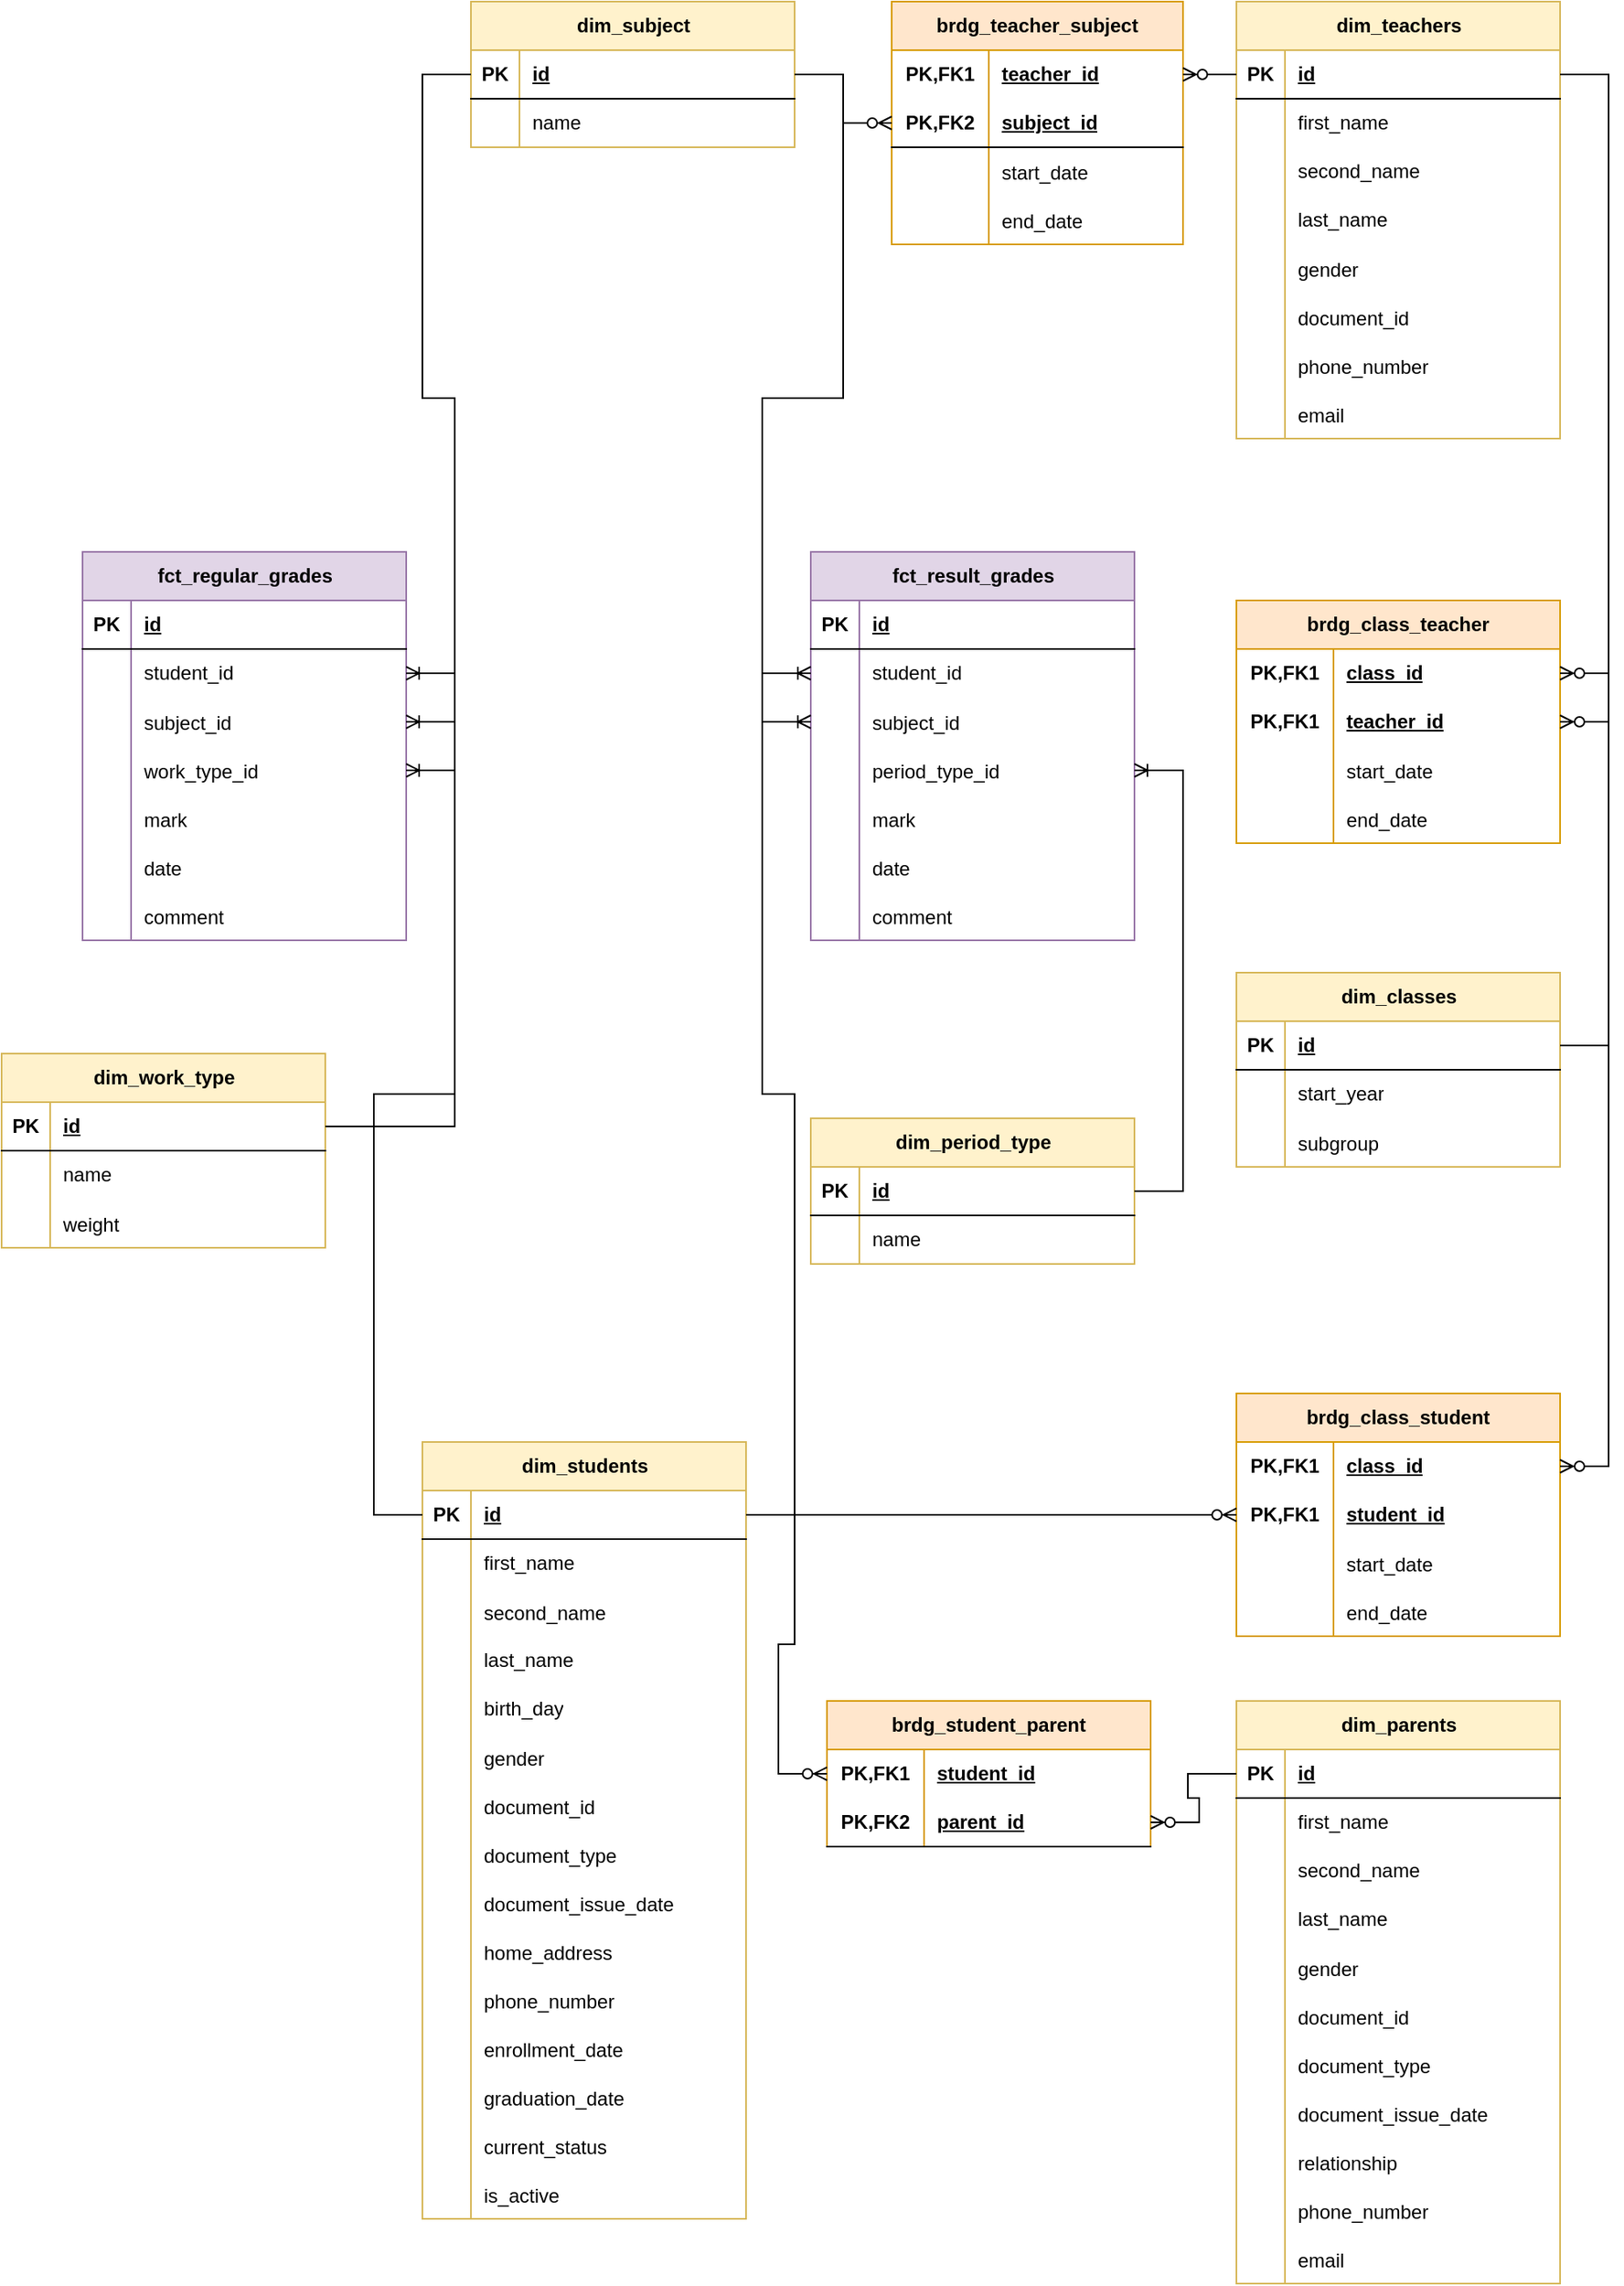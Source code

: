 <mxfile version="28.0.6">
  <diagram name="Страница — 1" id="8-mKhR0F3iY6yY4qWejL">
    <mxGraphModel dx="3238" dy="878" grid="1" gridSize="10" guides="1" tooltips="1" connect="1" arrows="1" fold="1" page="1" pageScale="1" pageWidth="827" pageHeight="1169" math="0" shadow="0">
      <root>
        <mxCell id="0" />
        <mxCell id="1" parent="0" />
        <mxCell id="Qjqim4f-B4cRZtITTxIK-1" value="dim_students" style="shape=table;startSize=30;container=1;collapsible=1;childLayout=tableLayout;fixedRows=1;rowLines=0;fontStyle=1;align=center;resizeLast=1;html=1;fillColor=#fff2cc;strokeColor=#d6b656;" vertex="1" parent="1">
          <mxGeometry x="-1330" y="1240" width="200" height="480" as="geometry" />
        </mxCell>
        <mxCell id="Qjqim4f-B4cRZtITTxIK-2" value="" style="shape=tableRow;horizontal=0;startSize=0;swimlaneHead=0;swimlaneBody=0;fillColor=none;collapsible=0;dropTarget=0;points=[[0,0.5],[1,0.5]];portConstraint=eastwest;top=0;left=0;right=0;bottom=1;" vertex="1" parent="Qjqim4f-B4cRZtITTxIK-1">
          <mxGeometry y="30" width="200" height="30" as="geometry" />
        </mxCell>
        <mxCell id="Qjqim4f-B4cRZtITTxIK-3" value="PK" style="shape=partialRectangle;connectable=0;fillColor=none;top=0;left=0;bottom=0;right=0;fontStyle=1;overflow=hidden;whiteSpace=wrap;html=1;" vertex="1" parent="Qjqim4f-B4cRZtITTxIK-2">
          <mxGeometry width="30" height="30" as="geometry">
            <mxRectangle width="30" height="30" as="alternateBounds" />
          </mxGeometry>
        </mxCell>
        <mxCell id="Qjqim4f-B4cRZtITTxIK-4" value="id" style="shape=partialRectangle;connectable=0;fillColor=none;top=0;left=0;bottom=0;right=0;align=left;spacingLeft=6;fontStyle=5;overflow=hidden;whiteSpace=wrap;html=1;" vertex="1" parent="Qjqim4f-B4cRZtITTxIK-2">
          <mxGeometry x="30" width="170" height="30" as="geometry">
            <mxRectangle width="170" height="30" as="alternateBounds" />
          </mxGeometry>
        </mxCell>
        <mxCell id="Qjqim4f-B4cRZtITTxIK-5" value="" style="shape=tableRow;horizontal=0;startSize=0;swimlaneHead=0;swimlaneBody=0;fillColor=none;collapsible=0;dropTarget=0;points=[[0,0.5],[1,0.5]];portConstraint=eastwest;top=0;left=0;right=0;bottom=0;" vertex="1" parent="Qjqim4f-B4cRZtITTxIK-1">
          <mxGeometry y="60" width="200" height="30" as="geometry" />
        </mxCell>
        <mxCell id="Qjqim4f-B4cRZtITTxIK-6" value="" style="shape=partialRectangle;connectable=0;fillColor=none;top=0;left=0;bottom=0;right=0;editable=1;overflow=hidden;whiteSpace=wrap;html=1;" vertex="1" parent="Qjqim4f-B4cRZtITTxIK-5">
          <mxGeometry width="30" height="30" as="geometry">
            <mxRectangle width="30" height="30" as="alternateBounds" />
          </mxGeometry>
        </mxCell>
        <mxCell id="Qjqim4f-B4cRZtITTxIK-7" value="first_name" style="shape=partialRectangle;connectable=0;fillColor=none;top=0;left=0;bottom=0;right=0;align=left;spacingLeft=6;overflow=hidden;whiteSpace=wrap;html=1;" vertex="1" parent="Qjqim4f-B4cRZtITTxIK-5">
          <mxGeometry x="30" width="170" height="30" as="geometry">
            <mxRectangle width="170" height="30" as="alternateBounds" />
          </mxGeometry>
        </mxCell>
        <mxCell id="Qjqim4f-B4cRZtITTxIK-22" value="" style="shape=tableRow;horizontal=0;startSize=0;swimlaneHead=0;swimlaneBody=0;fillColor=none;collapsible=0;dropTarget=0;points=[[0,0.5],[1,0.5]];portConstraint=eastwest;top=0;left=0;right=0;bottom=0;" vertex="1" parent="Qjqim4f-B4cRZtITTxIK-1">
          <mxGeometry y="90" width="200" height="30" as="geometry" />
        </mxCell>
        <mxCell id="Qjqim4f-B4cRZtITTxIK-23" value="" style="shape=partialRectangle;connectable=0;fillColor=none;top=0;left=0;bottom=0;right=0;editable=1;overflow=hidden;" vertex="1" parent="Qjqim4f-B4cRZtITTxIK-22">
          <mxGeometry width="30" height="30" as="geometry">
            <mxRectangle width="30" height="30" as="alternateBounds" />
          </mxGeometry>
        </mxCell>
        <mxCell id="Qjqim4f-B4cRZtITTxIK-24" value="second_name" style="shape=partialRectangle;connectable=0;fillColor=none;top=0;left=0;bottom=0;right=0;align=left;spacingLeft=6;overflow=hidden;" vertex="1" parent="Qjqim4f-B4cRZtITTxIK-22">
          <mxGeometry x="30" width="170" height="30" as="geometry">
            <mxRectangle width="170" height="30" as="alternateBounds" />
          </mxGeometry>
        </mxCell>
        <mxCell id="Qjqim4f-B4cRZtITTxIK-8" value="" style="shape=tableRow;horizontal=0;startSize=0;swimlaneHead=0;swimlaneBody=0;fillColor=none;collapsible=0;dropTarget=0;points=[[0,0.5],[1,0.5]];portConstraint=eastwest;top=0;left=0;right=0;bottom=0;" vertex="1" parent="Qjqim4f-B4cRZtITTxIK-1">
          <mxGeometry y="120" width="200" height="30" as="geometry" />
        </mxCell>
        <mxCell id="Qjqim4f-B4cRZtITTxIK-9" value="" style="shape=partialRectangle;connectable=0;fillColor=none;top=0;left=0;bottom=0;right=0;editable=1;overflow=hidden;whiteSpace=wrap;html=1;" vertex="1" parent="Qjqim4f-B4cRZtITTxIK-8">
          <mxGeometry width="30" height="30" as="geometry">
            <mxRectangle width="30" height="30" as="alternateBounds" />
          </mxGeometry>
        </mxCell>
        <mxCell id="Qjqim4f-B4cRZtITTxIK-10" value="last_name" style="shape=partialRectangle;connectable=0;fillColor=none;top=0;left=0;bottom=0;right=0;align=left;spacingLeft=6;overflow=hidden;whiteSpace=wrap;html=1;" vertex="1" parent="Qjqim4f-B4cRZtITTxIK-8">
          <mxGeometry x="30" width="170" height="30" as="geometry">
            <mxRectangle width="170" height="30" as="alternateBounds" />
          </mxGeometry>
        </mxCell>
        <mxCell id="Qjqim4f-B4cRZtITTxIK-11" value="" style="shape=tableRow;horizontal=0;startSize=0;swimlaneHead=0;swimlaneBody=0;fillColor=none;collapsible=0;dropTarget=0;points=[[0,0.5],[1,0.5]];portConstraint=eastwest;top=0;left=0;right=0;bottom=0;" vertex="1" parent="Qjqim4f-B4cRZtITTxIK-1">
          <mxGeometry y="150" width="200" height="30" as="geometry" />
        </mxCell>
        <mxCell id="Qjqim4f-B4cRZtITTxIK-12" value="" style="shape=partialRectangle;connectable=0;fillColor=none;top=0;left=0;bottom=0;right=0;editable=1;overflow=hidden;whiteSpace=wrap;html=1;" vertex="1" parent="Qjqim4f-B4cRZtITTxIK-11">
          <mxGeometry width="30" height="30" as="geometry">
            <mxRectangle width="30" height="30" as="alternateBounds" />
          </mxGeometry>
        </mxCell>
        <mxCell id="Qjqim4f-B4cRZtITTxIK-13" value="birth_day" style="shape=partialRectangle;connectable=0;fillColor=none;top=0;left=0;bottom=0;right=0;align=left;spacingLeft=6;overflow=hidden;whiteSpace=wrap;html=1;" vertex="1" parent="Qjqim4f-B4cRZtITTxIK-11">
          <mxGeometry x="30" width="170" height="30" as="geometry">
            <mxRectangle width="170" height="30" as="alternateBounds" />
          </mxGeometry>
        </mxCell>
        <mxCell id="Qjqim4f-B4cRZtITTxIK-25" value="" style="shape=tableRow;horizontal=0;startSize=0;swimlaneHead=0;swimlaneBody=0;fillColor=none;collapsible=0;dropTarget=0;points=[[0,0.5],[1,0.5]];portConstraint=eastwest;top=0;left=0;right=0;bottom=0;" vertex="1" parent="Qjqim4f-B4cRZtITTxIK-1">
          <mxGeometry y="180" width="200" height="30" as="geometry" />
        </mxCell>
        <mxCell id="Qjqim4f-B4cRZtITTxIK-26" value="" style="shape=partialRectangle;connectable=0;fillColor=none;top=0;left=0;bottom=0;right=0;editable=1;overflow=hidden;" vertex="1" parent="Qjqim4f-B4cRZtITTxIK-25">
          <mxGeometry width="30" height="30" as="geometry">
            <mxRectangle width="30" height="30" as="alternateBounds" />
          </mxGeometry>
        </mxCell>
        <mxCell id="Qjqim4f-B4cRZtITTxIK-27" value="gender" style="shape=partialRectangle;connectable=0;fillColor=none;top=0;left=0;bottom=0;right=0;align=left;spacingLeft=6;overflow=hidden;" vertex="1" parent="Qjqim4f-B4cRZtITTxIK-25">
          <mxGeometry x="30" width="170" height="30" as="geometry">
            <mxRectangle width="170" height="30" as="alternateBounds" />
          </mxGeometry>
        </mxCell>
        <mxCell id="Qjqim4f-B4cRZtITTxIK-28" value="" style="shape=tableRow;horizontal=0;startSize=0;swimlaneHead=0;swimlaneBody=0;fillColor=none;collapsible=0;dropTarget=0;points=[[0,0.5],[1,0.5]];portConstraint=eastwest;top=0;left=0;right=0;bottom=0;" vertex="1" parent="Qjqim4f-B4cRZtITTxIK-1">
          <mxGeometry y="210" width="200" height="30" as="geometry" />
        </mxCell>
        <mxCell id="Qjqim4f-B4cRZtITTxIK-29" value="" style="shape=partialRectangle;connectable=0;fillColor=none;top=0;left=0;bottom=0;right=0;editable=1;overflow=hidden;" vertex="1" parent="Qjqim4f-B4cRZtITTxIK-28">
          <mxGeometry width="30" height="30" as="geometry">
            <mxRectangle width="30" height="30" as="alternateBounds" />
          </mxGeometry>
        </mxCell>
        <mxCell id="Qjqim4f-B4cRZtITTxIK-30" value="document_id" style="shape=partialRectangle;connectable=0;fillColor=none;top=0;left=0;bottom=0;right=0;align=left;spacingLeft=6;overflow=hidden;" vertex="1" parent="Qjqim4f-B4cRZtITTxIK-28">
          <mxGeometry x="30" width="170" height="30" as="geometry">
            <mxRectangle width="170" height="30" as="alternateBounds" />
          </mxGeometry>
        </mxCell>
        <mxCell id="Qjqim4f-B4cRZtITTxIK-31" value="" style="shape=tableRow;horizontal=0;startSize=0;swimlaneHead=0;swimlaneBody=0;fillColor=none;collapsible=0;dropTarget=0;points=[[0,0.5],[1,0.5]];portConstraint=eastwest;top=0;left=0;right=0;bottom=0;" vertex="1" parent="Qjqim4f-B4cRZtITTxIK-1">
          <mxGeometry y="240" width="200" height="30" as="geometry" />
        </mxCell>
        <mxCell id="Qjqim4f-B4cRZtITTxIK-32" value="" style="shape=partialRectangle;connectable=0;fillColor=none;top=0;left=0;bottom=0;right=0;editable=1;overflow=hidden;" vertex="1" parent="Qjqim4f-B4cRZtITTxIK-31">
          <mxGeometry width="30" height="30" as="geometry">
            <mxRectangle width="30" height="30" as="alternateBounds" />
          </mxGeometry>
        </mxCell>
        <mxCell id="Qjqim4f-B4cRZtITTxIK-33" value="document_type" style="shape=partialRectangle;connectable=0;fillColor=none;top=0;left=0;bottom=0;right=0;align=left;spacingLeft=6;overflow=hidden;" vertex="1" parent="Qjqim4f-B4cRZtITTxIK-31">
          <mxGeometry x="30" width="170" height="30" as="geometry">
            <mxRectangle width="170" height="30" as="alternateBounds" />
          </mxGeometry>
        </mxCell>
        <mxCell id="Qjqim4f-B4cRZtITTxIK-34" value="" style="shape=tableRow;horizontal=0;startSize=0;swimlaneHead=0;swimlaneBody=0;fillColor=none;collapsible=0;dropTarget=0;points=[[0,0.5],[1,0.5]];portConstraint=eastwest;top=0;left=0;right=0;bottom=0;" vertex="1" parent="Qjqim4f-B4cRZtITTxIK-1">
          <mxGeometry y="270" width="200" height="30" as="geometry" />
        </mxCell>
        <mxCell id="Qjqim4f-B4cRZtITTxIK-35" value="" style="shape=partialRectangle;connectable=0;fillColor=none;top=0;left=0;bottom=0;right=0;editable=1;overflow=hidden;" vertex="1" parent="Qjqim4f-B4cRZtITTxIK-34">
          <mxGeometry width="30" height="30" as="geometry">
            <mxRectangle width="30" height="30" as="alternateBounds" />
          </mxGeometry>
        </mxCell>
        <mxCell id="Qjqim4f-B4cRZtITTxIK-36" value="document_issue_date" style="shape=partialRectangle;connectable=0;fillColor=none;top=0;left=0;bottom=0;right=0;align=left;spacingLeft=6;overflow=hidden;" vertex="1" parent="Qjqim4f-B4cRZtITTxIK-34">
          <mxGeometry x="30" width="170" height="30" as="geometry">
            <mxRectangle width="170" height="30" as="alternateBounds" />
          </mxGeometry>
        </mxCell>
        <mxCell id="Qjqim4f-B4cRZtITTxIK-37" value="" style="shape=tableRow;horizontal=0;startSize=0;swimlaneHead=0;swimlaneBody=0;fillColor=none;collapsible=0;dropTarget=0;points=[[0,0.5],[1,0.5]];portConstraint=eastwest;top=0;left=0;right=0;bottom=0;" vertex="1" parent="Qjqim4f-B4cRZtITTxIK-1">
          <mxGeometry y="300" width="200" height="30" as="geometry" />
        </mxCell>
        <mxCell id="Qjqim4f-B4cRZtITTxIK-38" value="" style="shape=partialRectangle;connectable=0;fillColor=none;top=0;left=0;bottom=0;right=0;editable=1;overflow=hidden;" vertex="1" parent="Qjqim4f-B4cRZtITTxIK-37">
          <mxGeometry width="30" height="30" as="geometry">
            <mxRectangle width="30" height="30" as="alternateBounds" />
          </mxGeometry>
        </mxCell>
        <mxCell id="Qjqim4f-B4cRZtITTxIK-39" value="home_address" style="shape=partialRectangle;connectable=0;fillColor=none;top=0;left=0;bottom=0;right=0;align=left;spacingLeft=6;overflow=hidden;" vertex="1" parent="Qjqim4f-B4cRZtITTxIK-37">
          <mxGeometry x="30" width="170" height="30" as="geometry">
            <mxRectangle width="170" height="30" as="alternateBounds" />
          </mxGeometry>
        </mxCell>
        <mxCell id="Qjqim4f-B4cRZtITTxIK-68" value="" style="shape=tableRow;horizontal=0;startSize=0;swimlaneHead=0;swimlaneBody=0;fillColor=none;collapsible=0;dropTarget=0;points=[[0,0.5],[1,0.5]];portConstraint=eastwest;top=0;left=0;right=0;bottom=0;" vertex="1" parent="Qjqim4f-B4cRZtITTxIK-1">
          <mxGeometry y="330" width="200" height="30" as="geometry" />
        </mxCell>
        <mxCell id="Qjqim4f-B4cRZtITTxIK-69" value="" style="shape=partialRectangle;connectable=0;fillColor=none;top=0;left=0;bottom=0;right=0;editable=1;overflow=hidden;" vertex="1" parent="Qjqim4f-B4cRZtITTxIK-68">
          <mxGeometry width="30" height="30" as="geometry">
            <mxRectangle width="30" height="30" as="alternateBounds" />
          </mxGeometry>
        </mxCell>
        <mxCell id="Qjqim4f-B4cRZtITTxIK-70" value="phone_number" style="shape=partialRectangle;connectable=0;fillColor=none;top=0;left=0;bottom=0;right=0;align=left;spacingLeft=6;overflow=hidden;" vertex="1" parent="Qjqim4f-B4cRZtITTxIK-68">
          <mxGeometry x="30" width="170" height="30" as="geometry">
            <mxRectangle width="170" height="30" as="alternateBounds" />
          </mxGeometry>
        </mxCell>
        <mxCell id="Qjqim4f-B4cRZtITTxIK-40" value="" style="shape=tableRow;horizontal=0;startSize=0;swimlaneHead=0;swimlaneBody=0;fillColor=none;collapsible=0;dropTarget=0;points=[[0,0.5],[1,0.5]];portConstraint=eastwest;top=0;left=0;right=0;bottom=0;" vertex="1" parent="Qjqim4f-B4cRZtITTxIK-1">
          <mxGeometry y="360" width="200" height="30" as="geometry" />
        </mxCell>
        <mxCell id="Qjqim4f-B4cRZtITTxIK-41" value="" style="shape=partialRectangle;connectable=0;fillColor=none;top=0;left=0;bottom=0;right=0;editable=1;overflow=hidden;" vertex="1" parent="Qjqim4f-B4cRZtITTxIK-40">
          <mxGeometry width="30" height="30" as="geometry">
            <mxRectangle width="30" height="30" as="alternateBounds" />
          </mxGeometry>
        </mxCell>
        <mxCell id="Qjqim4f-B4cRZtITTxIK-42" value="enrollment_date" style="shape=partialRectangle;connectable=0;fillColor=none;top=0;left=0;bottom=0;right=0;align=left;spacingLeft=6;overflow=hidden;" vertex="1" parent="Qjqim4f-B4cRZtITTxIK-40">
          <mxGeometry x="30" width="170" height="30" as="geometry">
            <mxRectangle width="170" height="30" as="alternateBounds" />
          </mxGeometry>
        </mxCell>
        <mxCell id="Qjqim4f-B4cRZtITTxIK-43" value="" style="shape=tableRow;horizontal=0;startSize=0;swimlaneHead=0;swimlaneBody=0;fillColor=none;collapsible=0;dropTarget=0;points=[[0,0.5],[1,0.5]];portConstraint=eastwest;top=0;left=0;right=0;bottom=0;" vertex="1" parent="Qjqim4f-B4cRZtITTxIK-1">
          <mxGeometry y="390" width="200" height="30" as="geometry" />
        </mxCell>
        <mxCell id="Qjqim4f-B4cRZtITTxIK-44" value="" style="shape=partialRectangle;connectable=0;fillColor=none;top=0;left=0;bottom=0;right=0;editable=1;overflow=hidden;" vertex="1" parent="Qjqim4f-B4cRZtITTxIK-43">
          <mxGeometry width="30" height="30" as="geometry">
            <mxRectangle width="30" height="30" as="alternateBounds" />
          </mxGeometry>
        </mxCell>
        <mxCell id="Qjqim4f-B4cRZtITTxIK-45" value="graduation_date" style="shape=partialRectangle;connectable=0;fillColor=none;top=0;left=0;bottom=0;right=0;align=left;spacingLeft=6;overflow=hidden;" vertex="1" parent="Qjqim4f-B4cRZtITTxIK-43">
          <mxGeometry x="30" width="170" height="30" as="geometry">
            <mxRectangle width="170" height="30" as="alternateBounds" />
          </mxGeometry>
        </mxCell>
        <mxCell id="Qjqim4f-B4cRZtITTxIK-46" value="" style="shape=tableRow;horizontal=0;startSize=0;swimlaneHead=0;swimlaneBody=0;fillColor=none;collapsible=0;dropTarget=0;points=[[0,0.5],[1,0.5]];portConstraint=eastwest;top=0;left=0;right=0;bottom=0;" vertex="1" parent="Qjqim4f-B4cRZtITTxIK-1">
          <mxGeometry y="420" width="200" height="30" as="geometry" />
        </mxCell>
        <mxCell id="Qjqim4f-B4cRZtITTxIK-47" value="" style="shape=partialRectangle;connectable=0;fillColor=none;top=0;left=0;bottom=0;right=0;editable=1;overflow=hidden;" vertex="1" parent="Qjqim4f-B4cRZtITTxIK-46">
          <mxGeometry width="30" height="30" as="geometry">
            <mxRectangle width="30" height="30" as="alternateBounds" />
          </mxGeometry>
        </mxCell>
        <mxCell id="Qjqim4f-B4cRZtITTxIK-48" value="current_status" style="shape=partialRectangle;connectable=0;fillColor=none;top=0;left=0;bottom=0;right=0;align=left;spacingLeft=6;overflow=hidden;" vertex="1" parent="Qjqim4f-B4cRZtITTxIK-46">
          <mxGeometry x="30" width="170" height="30" as="geometry">
            <mxRectangle width="170" height="30" as="alternateBounds" />
          </mxGeometry>
        </mxCell>
        <mxCell id="Qjqim4f-B4cRZtITTxIK-52" value="" style="shape=tableRow;horizontal=0;startSize=0;swimlaneHead=0;swimlaneBody=0;fillColor=none;collapsible=0;dropTarget=0;points=[[0,0.5],[1,0.5]];portConstraint=eastwest;top=0;left=0;right=0;bottom=0;" vertex="1" parent="Qjqim4f-B4cRZtITTxIK-1">
          <mxGeometry y="450" width="200" height="30" as="geometry" />
        </mxCell>
        <mxCell id="Qjqim4f-B4cRZtITTxIK-53" value="" style="shape=partialRectangle;connectable=0;fillColor=none;top=0;left=0;bottom=0;right=0;editable=1;overflow=hidden;" vertex="1" parent="Qjqim4f-B4cRZtITTxIK-52">
          <mxGeometry width="30" height="30" as="geometry">
            <mxRectangle width="30" height="30" as="alternateBounds" />
          </mxGeometry>
        </mxCell>
        <mxCell id="Qjqim4f-B4cRZtITTxIK-54" value="is_active" style="shape=partialRectangle;connectable=0;fillColor=none;top=0;left=0;bottom=0;right=0;align=left;spacingLeft=6;overflow=hidden;" vertex="1" parent="Qjqim4f-B4cRZtITTxIK-52">
          <mxGeometry x="30" width="170" height="30" as="geometry">
            <mxRectangle width="170" height="30" as="alternateBounds" />
          </mxGeometry>
        </mxCell>
        <mxCell id="Qjqim4f-B4cRZtITTxIK-55" value="dim_parents" style="shape=table;startSize=30;container=1;collapsible=1;childLayout=tableLayout;fixedRows=1;rowLines=0;fontStyle=1;align=center;resizeLast=1;html=1;fillColor=#fff2cc;strokeColor=#d6b656;" vertex="1" parent="1">
          <mxGeometry x="-827" y="1400" width="200" height="360" as="geometry" />
        </mxCell>
        <mxCell id="Qjqim4f-B4cRZtITTxIK-56" value="" style="shape=tableRow;horizontal=0;startSize=0;swimlaneHead=0;swimlaneBody=0;fillColor=none;collapsible=0;dropTarget=0;points=[[0,0.5],[1,0.5]];portConstraint=eastwest;top=0;left=0;right=0;bottom=1;" vertex="1" parent="Qjqim4f-B4cRZtITTxIK-55">
          <mxGeometry y="30" width="200" height="30" as="geometry" />
        </mxCell>
        <mxCell id="Qjqim4f-B4cRZtITTxIK-57" value="PK" style="shape=partialRectangle;connectable=0;fillColor=none;top=0;left=0;bottom=0;right=0;fontStyle=1;overflow=hidden;whiteSpace=wrap;html=1;" vertex="1" parent="Qjqim4f-B4cRZtITTxIK-56">
          <mxGeometry width="30" height="30" as="geometry">
            <mxRectangle width="30" height="30" as="alternateBounds" />
          </mxGeometry>
        </mxCell>
        <mxCell id="Qjqim4f-B4cRZtITTxIK-58" value="id" style="shape=partialRectangle;connectable=0;fillColor=none;top=0;left=0;bottom=0;right=0;align=left;spacingLeft=6;fontStyle=5;overflow=hidden;whiteSpace=wrap;html=1;" vertex="1" parent="Qjqim4f-B4cRZtITTxIK-56">
          <mxGeometry x="30" width="170" height="30" as="geometry">
            <mxRectangle width="170" height="30" as="alternateBounds" />
          </mxGeometry>
        </mxCell>
        <mxCell id="Qjqim4f-B4cRZtITTxIK-59" value="" style="shape=tableRow;horizontal=0;startSize=0;swimlaneHead=0;swimlaneBody=0;fillColor=none;collapsible=0;dropTarget=0;points=[[0,0.5],[1,0.5]];portConstraint=eastwest;top=0;left=0;right=0;bottom=0;" vertex="1" parent="Qjqim4f-B4cRZtITTxIK-55">
          <mxGeometry y="60" width="200" height="30" as="geometry" />
        </mxCell>
        <mxCell id="Qjqim4f-B4cRZtITTxIK-60" value="" style="shape=partialRectangle;connectable=0;fillColor=none;top=0;left=0;bottom=0;right=0;editable=1;overflow=hidden;whiteSpace=wrap;html=1;" vertex="1" parent="Qjqim4f-B4cRZtITTxIK-59">
          <mxGeometry width="30" height="30" as="geometry">
            <mxRectangle width="30" height="30" as="alternateBounds" />
          </mxGeometry>
        </mxCell>
        <mxCell id="Qjqim4f-B4cRZtITTxIK-61" value="first_name" style="shape=partialRectangle;connectable=0;fillColor=none;top=0;left=0;bottom=0;right=0;align=left;spacingLeft=6;overflow=hidden;whiteSpace=wrap;html=1;" vertex="1" parent="Qjqim4f-B4cRZtITTxIK-59">
          <mxGeometry x="30" width="170" height="30" as="geometry">
            <mxRectangle width="170" height="30" as="alternateBounds" />
          </mxGeometry>
        </mxCell>
        <mxCell id="Qjqim4f-B4cRZtITTxIK-62" value="" style="shape=tableRow;horizontal=0;startSize=0;swimlaneHead=0;swimlaneBody=0;fillColor=none;collapsible=0;dropTarget=0;points=[[0,0.5],[1,0.5]];portConstraint=eastwest;top=0;left=0;right=0;bottom=0;" vertex="1" parent="Qjqim4f-B4cRZtITTxIK-55">
          <mxGeometry y="90" width="200" height="30" as="geometry" />
        </mxCell>
        <mxCell id="Qjqim4f-B4cRZtITTxIK-63" value="" style="shape=partialRectangle;connectable=0;fillColor=none;top=0;left=0;bottom=0;right=0;editable=1;overflow=hidden;whiteSpace=wrap;html=1;" vertex="1" parent="Qjqim4f-B4cRZtITTxIK-62">
          <mxGeometry width="30" height="30" as="geometry">
            <mxRectangle width="30" height="30" as="alternateBounds" />
          </mxGeometry>
        </mxCell>
        <mxCell id="Qjqim4f-B4cRZtITTxIK-64" value="second_name" style="shape=partialRectangle;connectable=0;fillColor=none;top=0;left=0;bottom=0;right=0;align=left;spacingLeft=6;overflow=hidden;whiteSpace=wrap;html=1;" vertex="1" parent="Qjqim4f-B4cRZtITTxIK-62">
          <mxGeometry x="30" width="170" height="30" as="geometry">
            <mxRectangle width="170" height="30" as="alternateBounds" />
          </mxGeometry>
        </mxCell>
        <mxCell id="Qjqim4f-B4cRZtITTxIK-65" value="" style="shape=tableRow;horizontal=0;startSize=0;swimlaneHead=0;swimlaneBody=0;fillColor=none;collapsible=0;dropTarget=0;points=[[0,0.5],[1,0.5]];portConstraint=eastwest;top=0;left=0;right=0;bottom=0;" vertex="1" parent="Qjqim4f-B4cRZtITTxIK-55">
          <mxGeometry y="120" width="200" height="30" as="geometry" />
        </mxCell>
        <mxCell id="Qjqim4f-B4cRZtITTxIK-66" value="" style="shape=partialRectangle;connectable=0;fillColor=none;top=0;left=0;bottom=0;right=0;editable=1;overflow=hidden;whiteSpace=wrap;html=1;" vertex="1" parent="Qjqim4f-B4cRZtITTxIK-65">
          <mxGeometry width="30" height="30" as="geometry">
            <mxRectangle width="30" height="30" as="alternateBounds" />
          </mxGeometry>
        </mxCell>
        <mxCell id="Qjqim4f-B4cRZtITTxIK-67" value="last_name" style="shape=partialRectangle;connectable=0;fillColor=none;top=0;left=0;bottom=0;right=0;align=left;spacingLeft=6;overflow=hidden;whiteSpace=wrap;html=1;" vertex="1" parent="Qjqim4f-B4cRZtITTxIK-65">
          <mxGeometry x="30" width="170" height="30" as="geometry">
            <mxRectangle width="170" height="30" as="alternateBounds" />
          </mxGeometry>
        </mxCell>
        <mxCell id="Qjqim4f-B4cRZtITTxIK-193" value="" style="shape=tableRow;horizontal=0;startSize=0;swimlaneHead=0;swimlaneBody=0;fillColor=none;collapsible=0;dropTarget=0;points=[[0,0.5],[1,0.5]];portConstraint=eastwest;top=0;left=0;right=0;bottom=0;" vertex="1" parent="Qjqim4f-B4cRZtITTxIK-55">
          <mxGeometry y="150" width="200" height="30" as="geometry" />
        </mxCell>
        <mxCell id="Qjqim4f-B4cRZtITTxIK-194" value="" style="shape=partialRectangle;connectable=0;fillColor=none;top=0;left=0;bottom=0;right=0;editable=1;overflow=hidden;" vertex="1" parent="Qjqim4f-B4cRZtITTxIK-193">
          <mxGeometry width="30" height="30" as="geometry">
            <mxRectangle width="30" height="30" as="alternateBounds" />
          </mxGeometry>
        </mxCell>
        <mxCell id="Qjqim4f-B4cRZtITTxIK-195" value="gender" style="shape=partialRectangle;connectable=0;fillColor=none;top=0;left=0;bottom=0;right=0;align=left;spacingLeft=6;overflow=hidden;" vertex="1" parent="Qjqim4f-B4cRZtITTxIK-193">
          <mxGeometry x="30" width="170" height="30" as="geometry">
            <mxRectangle width="170" height="30" as="alternateBounds" />
          </mxGeometry>
        </mxCell>
        <mxCell id="Qjqim4f-B4cRZtITTxIK-71" value="" style="shape=tableRow;horizontal=0;startSize=0;swimlaneHead=0;swimlaneBody=0;fillColor=none;collapsible=0;dropTarget=0;points=[[0,0.5],[1,0.5]];portConstraint=eastwest;top=0;left=0;right=0;bottom=0;" vertex="1" parent="Qjqim4f-B4cRZtITTxIK-55">
          <mxGeometry y="180" width="200" height="30" as="geometry" />
        </mxCell>
        <mxCell id="Qjqim4f-B4cRZtITTxIK-72" value="" style="shape=partialRectangle;connectable=0;fillColor=none;top=0;left=0;bottom=0;right=0;editable=1;overflow=hidden;" vertex="1" parent="Qjqim4f-B4cRZtITTxIK-71">
          <mxGeometry width="30" height="30" as="geometry">
            <mxRectangle width="30" height="30" as="alternateBounds" />
          </mxGeometry>
        </mxCell>
        <mxCell id="Qjqim4f-B4cRZtITTxIK-73" value="document_id" style="shape=partialRectangle;connectable=0;fillColor=none;top=0;left=0;bottom=0;right=0;align=left;spacingLeft=6;overflow=hidden;" vertex="1" parent="Qjqim4f-B4cRZtITTxIK-71">
          <mxGeometry x="30" width="170" height="30" as="geometry">
            <mxRectangle width="170" height="30" as="alternateBounds" />
          </mxGeometry>
        </mxCell>
        <mxCell id="Qjqim4f-B4cRZtITTxIK-77" value="" style="shape=tableRow;horizontal=0;startSize=0;swimlaneHead=0;swimlaneBody=0;fillColor=none;collapsible=0;dropTarget=0;points=[[0,0.5],[1,0.5]];portConstraint=eastwest;top=0;left=0;right=0;bottom=0;" vertex="1" parent="Qjqim4f-B4cRZtITTxIK-55">
          <mxGeometry y="210" width="200" height="30" as="geometry" />
        </mxCell>
        <mxCell id="Qjqim4f-B4cRZtITTxIK-78" value="" style="shape=partialRectangle;connectable=0;fillColor=none;top=0;left=0;bottom=0;right=0;editable=1;overflow=hidden;" vertex="1" parent="Qjqim4f-B4cRZtITTxIK-77">
          <mxGeometry width="30" height="30" as="geometry">
            <mxRectangle width="30" height="30" as="alternateBounds" />
          </mxGeometry>
        </mxCell>
        <mxCell id="Qjqim4f-B4cRZtITTxIK-79" value="document_type" style="shape=partialRectangle;connectable=0;fillColor=none;top=0;left=0;bottom=0;right=0;align=left;spacingLeft=6;overflow=hidden;" vertex="1" parent="Qjqim4f-B4cRZtITTxIK-77">
          <mxGeometry x="30" width="170" height="30" as="geometry">
            <mxRectangle width="170" height="30" as="alternateBounds" />
          </mxGeometry>
        </mxCell>
        <mxCell id="Qjqim4f-B4cRZtITTxIK-80" value="" style="shape=tableRow;horizontal=0;startSize=0;swimlaneHead=0;swimlaneBody=0;fillColor=none;collapsible=0;dropTarget=0;points=[[0,0.5],[1,0.5]];portConstraint=eastwest;top=0;left=0;right=0;bottom=0;" vertex="1" parent="Qjqim4f-B4cRZtITTxIK-55">
          <mxGeometry y="240" width="200" height="30" as="geometry" />
        </mxCell>
        <mxCell id="Qjqim4f-B4cRZtITTxIK-81" value="" style="shape=partialRectangle;connectable=0;fillColor=none;top=0;left=0;bottom=0;right=0;editable=1;overflow=hidden;" vertex="1" parent="Qjqim4f-B4cRZtITTxIK-80">
          <mxGeometry width="30" height="30" as="geometry">
            <mxRectangle width="30" height="30" as="alternateBounds" />
          </mxGeometry>
        </mxCell>
        <mxCell id="Qjqim4f-B4cRZtITTxIK-82" value="document_issue_date" style="shape=partialRectangle;connectable=0;fillColor=none;top=0;left=0;bottom=0;right=0;align=left;spacingLeft=6;overflow=hidden;" vertex="1" parent="Qjqim4f-B4cRZtITTxIK-80">
          <mxGeometry x="30" width="170" height="30" as="geometry">
            <mxRectangle width="170" height="30" as="alternateBounds" />
          </mxGeometry>
        </mxCell>
        <mxCell id="Qjqim4f-B4cRZtITTxIK-104" value="" style="shape=tableRow;horizontal=0;startSize=0;swimlaneHead=0;swimlaneBody=0;fillColor=none;collapsible=0;dropTarget=0;points=[[0,0.5],[1,0.5]];portConstraint=eastwest;top=0;left=0;right=0;bottom=0;" vertex="1" parent="Qjqim4f-B4cRZtITTxIK-55">
          <mxGeometry y="270" width="200" height="30" as="geometry" />
        </mxCell>
        <mxCell id="Qjqim4f-B4cRZtITTxIK-105" value="" style="shape=partialRectangle;connectable=0;fillColor=none;top=0;left=0;bottom=0;right=0;editable=1;overflow=hidden;" vertex="1" parent="Qjqim4f-B4cRZtITTxIK-104">
          <mxGeometry width="30" height="30" as="geometry">
            <mxRectangle width="30" height="30" as="alternateBounds" />
          </mxGeometry>
        </mxCell>
        <mxCell id="Qjqim4f-B4cRZtITTxIK-106" value="relationship" style="shape=partialRectangle;connectable=0;fillColor=none;top=0;left=0;bottom=0;right=0;align=left;spacingLeft=6;overflow=hidden;" vertex="1" parent="Qjqim4f-B4cRZtITTxIK-104">
          <mxGeometry x="30" width="170" height="30" as="geometry">
            <mxRectangle width="170" height="30" as="alternateBounds" />
          </mxGeometry>
        </mxCell>
        <mxCell id="Qjqim4f-B4cRZtITTxIK-83" value="" style="shape=tableRow;horizontal=0;startSize=0;swimlaneHead=0;swimlaneBody=0;fillColor=none;collapsible=0;dropTarget=0;points=[[0,0.5],[1,0.5]];portConstraint=eastwest;top=0;left=0;right=0;bottom=0;" vertex="1" parent="Qjqim4f-B4cRZtITTxIK-55">
          <mxGeometry y="300" width="200" height="30" as="geometry" />
        </mxCell>
        <mxCell id="Qjqim4f-B4cRZtITTxIK-84" value="" style="shape=partialRectangle;connectable=0;fillColor=none;top=0;left=0;bottom=0;right=0;editable=1;overflow=hidden;" vertex="1" parent="Qjqim4f-B4cRZtITTxIK-83">
          <mxGeometry width="30" height="30" as="geometry">
            <mxRectangle width="30" height="30" as="alternateBounds" />
          </mxGeometry>
        </mxCell>
        <mxCell id="Qjqim4f-B4cRZtITTxIK-85" value="phone_number" style="shape=partialRectangle;connectable=0;fillColor=none;top=0;left=0;bottom=0;right=0;align=left;spacingLeft=6;overflow=hidden;" vertex="1" parent="Qjqim4f-B4cRZtITTxIK-83">
          <mxGeometry x="30" width="170" height="30" as="geometry">
            <mxRectangle width="170" height="30" as="alternateBounds" />
          </mxGeometry>
        </mxCell>
        <mxCell id="Qjqim4f-B4cRZtITTxIK-86" value="" style="shape=tableRow;horizontal=0;startSize=0;swimlaneHead=0;swimlaneBody=0;fillColor=none;collapsible=0;dropTarget=0;points=[[0,0.5],[1,0.5]];portConstraint=eastwest;top=0;left=0;right=0;bottom=0;" vertex="1" parent="Qjqim4f-B4cRZtITTxIK-55">
          <mxGeometry y="330" width="200" height="30" as="geometry" />
        </mxCell>
        <mxCell id="Qjqim4f-B4cRZtITTxIK-87" value="" style="shape=partialRectangle;connectable=0;fillColor=none;top=0;left=0;bottom=0;right=0;editable=1;overflow=hidden;" vertex="1" parent="Qjqim4f-B4cRZtITTxIK-86">
          <mxGeometry width="30" height="30" as="geometry">
            <mxRectangle width="30" height="30" as="alternateBounds" />
          </mxGeometry>
        </mxCell>
        <mxCell id="Qjqim4f-B4cRZtITTxIK-88" value="email" style="shape=partialRectangle;connectable=0;fillColor=none;top=0;left=0;bottom=0;right=0;align=left;spacingLeft=6;overflow=hidden;" vertex="1" parent="Qjqim4f-B4cRZtITTxIK-86">
          <mxGeometry x="30" width="170" height="30" as="geometry">
            <mxRectangle width="170" height="30" as="alternateBounds" />
          </mxGeometry>
        </mxCell>
        <mxCell id="Qjqim4f-B4cRZtITTxIK-89" value="brdg_student_parent" style="shape=table;startSize=30;container=1;collapsible=1;childLayout=tableLayout;fixedRows=1;rowLines=0;fontStyle=1;align=center;resizeLast=1;html=1;whiteSpace=wrap;fillColor=#ffe6cc;strokeColor=#d79b00;" vertex="1" parent="1">
          <mxGeometry x="-1080" y="1400" width="200" height="90" as="geometry" />
        </mxCell>
        <mxCell id="Qjqim4f-B4cRZtITTxIK-90" value="" style="shape=tableRow;horizontal=0;startSize=0;swimlaneHead=0;swimlaneBody=0;fillColor=none;collapsible=0;dropTarget=0;points=[[0,0.5],[1,0.5]];portConstraint=eastwest;top=0;left=0;right=0;bottom=0;html=1;" vertex="1" parent="Qjqim4f-B4cRZtITTxIK-89">
          <mxGeometry y="30" width="200" height="30" as="geometry" />
        </mxCell>
        <mxCell id="Qjqim4f-B4cRZtITTxIK-91" value="PK,FK1" style="shape=partialRectangle;connectable=0;fillColor=none;top=0;left=0;bottom=0;right=0;fontStyle=1;overflow=hidden;html=1;whiteSpace=wrap;" vertex="1" parent="Qjqim4f-B4cRZtITTxIK-90">
          <mxGeometry width="60" height="30" as="geometry">
            <mxRectangle width="60" height="30" as="alternateBounds" />
          </mxGeometry>
        </mxCell>
        <mxCell id="Qjqim4f-B4cRZtITTxIK-92" value="student_id" style="shape=partialRectangle;connectable=0;fillColor=none;top=0;left=0;bottom=0;right=0;align=left;spacingLeft=6;fontStyle=5;overflow=hidden;html=1;whiteSpace=wrap;" vertex="1" parent="Qjqim4f-B4cRZtITTxIK-90">
          <mxGeometry x="60" width="140" height="30" as="geometry">
            <mxRectangle width="140" height="30" as="alternateBounds" />
          </mxGeometry>
        </mxCell>
        <mxCell id="Qjqim4f-B4cRZtITTxIK-93" value="" style="shape=tableRow;horizontal=0;startSize=0;swimlaneHead=0;swimlaneBody=0;fillColor=none;collapsible=0;dropTarget=0;points=[[0,0.5],[1,0.5]];portConstraint=eastwest;top=0;left=0;right=0;bottom=1;html=1;" vertex="1" parent="Qjqim4f-B4cRZtITTxIK-89">
          <mxGeometry y="60" width="200" height="30" as="geometry" />
        </mxCell>
        <mxCell id="Qjqim4f-B4cRZtITTxIK-94" value="PK,FK2" style="shape=partialRectangle;connectable=0;fillColor=none;top=0;left=0;bottom=0;right=0;fontStyle=1;overflow=hidden;html=1;whiteSpace=wrap;" vertex="1" parent="Qjqim4f-B4cRZtITTxIK-93">
          <mxGeometry width="60" height="30" as="geometry">
            <mxRectangle width="60" height="30" as="alternateBounds" />
          </mxGeometry>
        </mxCell>
        <mxCell id="Qjqim4f-B4cRZtITTxIK-95" value="parent_id" style="shape=partialRectangle;connectable=0;fillColor=none;top=0;left=0;bottom=0;right=0;align=left;spacingLeft=6;fontStyle=5;overflow=hidden;html=1;whiteSpace=wrap;" vertex="1" parent="Qjqim4f-B4cRZtITTxIK-93">
          <mxGeometry x="60" width="140" height="30" as="geometry">
            <mxRectangle width="140" height="30" as="alternateBounds" />
          </mxGeometry>
        </mxCell>
        <mxCell id="Qjqim4f-B4cRZtITTxIK-102" value="" style="edgeStyle=entityRelationEdgeStyle;fontSize=12;html=1;endArrow=ERzeroToMany;endFill=1;rounded=0;entryX=1;entryY=0.5;entryDx=0;entryDy=0;" edge="1" parent="1" source="Qjqim4f-B4cRZtITTxIK-56" target="Qjqim4f-B4cRZtITTxIK-93">
          <mxGeometry width="100" height="100" relative="1" as="geometry">
            <mxPoint x="150" y="1170" as="sourcePoint" />
            <mxPoint x="250" y="1070" as="targetPoint" />
            <Array as="points">
              <mxPoint x="290" y="1110" />
            </Array>
          </mxGeometry>
        </mxCell>
        <mxCell id="Qjqim4f-B4cRZtITTxIK-103" value="" style="edgeStyle=entityRelationEdgeStyle;fontSize=12;html=1;endArrow=ERzeroToMany;endFill=1;rounded=0;exitX=1;exitY=0.5;exitDx=0;exitDy=0;entryX=0;entryY=0.5;entryDx=0;entryDy=0;" edge="1" parent="1" source="Qjqim4f-B4cRZtITTxIK-2" target="Qjqim4f-B4cRZtITTxIK-90">
          <mxGeometry width="100" height="100" relative="1" as="geometry">
            <mxPoint x="170" y="910" as="sourcePoint" />
            <mxPoint x="270" y="810" as="targetPoint" />
          </mxGeometry>
        </mxCell>
        <mxCell id="Qjqim4f-B4cRZtITTxIK-110" value="dim_classes" style="shape=table;startSize=30;container=1;collapsible=1;childLayout=tableLayout;fixedRows=1;rowLines=0;fontStyle=1;align=center;resizeLast=1;html=1;fillColor=#fff2cc;strokeColor=#d6b656;" vertex="1" parent="1">
          <mxGeometry x="-827" y="950" width="200" height="120" as="geometry" />
        </mxCell>
        <mxCell id="Qjqim4f-B4cRZtITTxIK-111" value="" style="shape=tableRow;horizontal=0;startSize=0;swimlaneHead=0;swimlaneBody=0;fillColor=none;collapsible=0;dropTarget=0;points=[[0,0.5],[1,0.5]];portConstraint=eastwest;top=0;left=0;right=0;bottom=1;" vertex="1" parent="Qjqim4f-B4cRZtITTxIK-110">
          <mxGeometry y="30" width="200" height="30" as="geometry" />
        </mxCell>
        <mxCell id="Qjqim4f-B4cRZtITTxIK-112" value="PK" style="shape=partialRectangle;connectable=0;fillColor=none;top=0;left=0;bottom=0;right=0;fontStyle=1;overflow=hidden;whiteSpace=wrap;html=1;" vertex="1" parent="Qjqim4f-B4cRZtITTxIK-111">
          <mxGeometry width="30" height="30" as="geometry">
            <mxRectangle width="30" height="30" as="alternateBounds" />
          </mxGeometry>
        </mxCell>
        <mxCell id="Qjqim4f-B4cRZtITTxIK-113" value="id" style="shape=partialRectangle;connectable=0;fillColor=none;top=0;left=0;bottom=0;right=0;align=left;spacingLeft=6;fontStyle=5;overflow=hidden;whiteSpace=wrap;html=1;" vertex="1" parent="Qjqim4f-B4cRZtITTxIK-111">
          <mxGeometry x="30" width="170" height="30" as="geometry">
            <mxRectangle width="170" height="30" as="alternateBounds" />
          </mxGeometry>
        </mxCell>
        <mxCell id="Qjqim4f-B4cRZtITTxIK-114" value="" style="shape=tableRow;horizontal=0;startSize=0;swimlaneHead=0;swimlaneBody=0;fillColor=none;collapsible=0;dropTarget=0;points=[[0,0.5],[1,0.5]];portConstraint=eastwest;top=0;left=0;right=0;bottom=0;" vertex="1" parent="Qjqim4f-B4cRZtITTxIK-110">
          <mxGeometry y="60" width="200" height="30" as="geometry" />
        </mxCell>
        <mxCell id="Qjqim4f-B4cRZtITTxIK-115" value="" style="shape=partialRectangle;connectable=0;fillColor=none;top=0;left=0;bottom=0;right=0;editable=1;overflow=hidden;whiteSpace=wrap;html=1;" vertex="1" parent="Qjqim4f-B4cRZtITTxIK-114">
          <mxGeometry width="30" height="30" as="geometry">
            <mxRectangle width="30" height="30" as="alternateBounds" />
          </mxGeometry>
        </mxCell>
        <mxCell id="Qjqim4f-B4cRZtITTxIK-116" value="start_year" style="shape=partialRectangle;connectable=0;fillColor=none;top=0;left=0;bottom=0;right=0;align=left;spacingLeft=6;overflow=hidden;whiteSpace=wrap;html=1;" vertex="1" parent="Qjqim4f-B4cRZtITTxIK-114">
          <mxGeometry x="30" width="170" height="30" as="geometry">
            <mxRectangle width="170" height="30" as="alternateBounds" />
          </mxGeometry>
        </mxCell>
        <mxCell id="Qjqim4f-B4cRZtITTxIK-117" value="" style="shape=tableRow;horizontal=0;startSize=0;swimlaneHead=0;swimlaneBody=0;fillColor=none;collapsible=0;dropTarget=0;points=[[0,0.5],[1,0.5]];portConstraint=eastwest;top=0;left=0;right=0;bottom=0;" vertex="1" parent="Qjqim4f-B4cRZtITTxIK-110">
          <mxGeometry y="90" width="200" height="30" as="geometry" />
        </mxCell>
        <mxCell id="Qjqim4f-B4cRZtITTxIK-118" value="" style="shape=partialRectangle;connectable=0;fillColor=none;top=0;left=0;bottom=0;right=0;editable=1;overflow=hidden;" vertex="1" parent="Qjqim4f-B4cRZtITTxIK-117">
          <mxGeometry width="30" height="30" as="geometry">
            <mxRectangle width="30" height="30" as="alternateBounds" />
          </mxGeometry>
        </mxCell>
        <mxCell id="Qjqim4f-B4cRZtITTxIK-119" value="subgroup" style="shape=partialRectangle;connectable=0;fillColor=none;top=0;left=0;bottom=0;right=0;align=left;spacingLeft=6;overflow=hidden;" vertex="1" parent="Qjqim4f-B4cRZtITTxIK-117">
          <mxGeometry x="30" width="170" height="30" as="geometry">
            <mxRectangle width="170" height="30" as="alternateBounds" />
          </mxGeometry>
        </mxCell>
        <mxCell id="Qjqim4f-B4cRZtITTxIK-159" value="dim_teachers" style="shape=table;startSize=30;container=1;collapsible=1;childLayout=tableLayout;fixedRows=1;rowLines=0;fontStyle=1;align=center;resizeLast=1;html=1;fillColor=#fff2cc;strokeColor=#d6b656;" vertex="1" parent="1">
          <mxGeometry x="-827" y="350" width="200" height="270" as="geometry" />
        </mxCell>
        <mxCell id="Qjqim4f-B4cRZtITTxIK-160" value="" style="shape=tableRow;horizontal=0;startSize=0;swimlaneHead=0;swimlaneBody=0;fillColor=none;collapsible=0;dropTarget=0;points=[[0,0.5],[1,0.5]];portConstraint=eastwest;top=0;left=0;right=0;bottom=1;" vertex="1" parent="Qjqim4f-B4cRZtITTxIK-159">
          <mxGeometry y="30" width="200" height="30" as="geometry" />
        </mxCell>
        <mxCell id="Qjqim4f-B4cRZtITTxIK-161" value="PK" style="shape=partialRectangle;connectable=0;fillColor=none;top=0;left=0;bottom=0;right=0;fontStyle=1;overflow=hidden;whiteSpace=wrap;html=1;" vertex="1" parent="Qjqim4f-B4cRZtITTxIK-160">
          <mxGeometry width="30" height="30" as="geometry">
            <mxRectangle width="30" height="30" as="alternateBounds" />
          </mxGeometry>
        </mxCell>
        <mxCell id="Qjqim4f-B4cRZtITTxIK-162" value="id" style="shape=partialRectangle;connectable=0;fillColor=none;top=0;left=0;bottom=0;right=0;align=left;spacingLeft=6;fontStyle=5;overflow=hidden;whiteSpace=wrap;html=1;" vertex="1" parent="Qjqim4f-B4cRZtITTxIK-160">
          <mxGeometry x="30" width="170" height="30" as="geometry">
            <mxRectangle width="170" height="30" as="alternateBounds" />
          </mxGeometry>
        </mxCell>
        <mxCell id="Qjqim4f-B4cRZtITTxIK-163" value="" style="shape=tableRow;horizontal=0;startSize=0;swimlaneHead=0;swimlaneBody=0;fillColor=none;collapsible=0;dropTarget=0;points=[[0,0.5],[1,0.5]];portConstraint=eastwest;top=0;left=0;right=0;bottom=0;" vertex="1" parent="Qjqim4f-B4cRZtITTxIK-159">
          <mxGeometry y="60" width="200" height="30" as="geometry" />
        </mxCell>
        <mxCell id="Qjqim4f-B4cRZtITTxIK-164" value="" style="shape=partialRectangle;connectable=0;fillColor=none;top=0;left=0;bottom=0;right=0;editable=1;overflow=hidden;whiteSpace=wrap;html=1;" vertex="1" parent="Qjqim4f-B4cRZtITTxIK-163">
          <mxGeometry width="30" height="30" as="geometry">
            <mxRectangle width="30" height="30" as="alternateBounds" />
          </mxGeometry>
        </mxCell>
        <mxCell id="Qjqim4f-B4cRZtITTxIK-165" value="first_name" style="shape=partialRectangle;connectable=0;fillColor=none;top=0;left=0;bottom=0;right=0;align=left;spacingLeft=6;overflow=hidden;whiteSpace=wrap;html=1;" vertex="1" parent="Qjqim4f-B4cRZtITTxIK-163">
          <mxGeometry x="30" width="170" height="30" as="geometry">
            <mxRectangle width="170" height="30" as="alternateBounds" />
          </mxGeometry>
        </mxCell>
        <mxCell id="Qjqim4f-B4cRZtITTxIK-166" value="" style="shape=tableRow;horizontal=0;startSize=0;swimlaneHead=0;swimlaneBody=0;fillColor=none;collapsible=0;dropTarget=0;points=[[0,0.5],[1,0.5]];portConstraint=eastwest;top=0;left=0;right=0;bottom=0;" vertex="1" parent="Qjqim4f-B4cRZtITTxIK-159">
          <mxGeometry y="90" width="200" height="30" as="geometry" />
        </mxCell>
        <mxCell id="Qjqim4f-B4cRZtITTxIK-167" value="" style="shape=partialRectangle;connectable=0;fillColor=none;top=0;left=0;bottom=0;right=0;editable=1;overflow=hidden;whiteSpace=wrap;html=1;" vertex="1" parent="Qjqim4f-B4cRZtITTxIK-166">
          <mxGeometry width="30" height="30" as="geometry">
            <mxRectangle width="30" height="30" as="alternateBounds" />
          </mxGeometry>
        </mxCell>
        <mxCell id="Qjqim4f-B4cRZtITTxIK-168" value="second_name" style="shape=partialRectangle;connectable=0;fillColor=none;top=0;left=0;bottom=0;right=0;align=left;spacingLeft=6;overflow=hidden;whiteSpace=wrap;html=1;" vertex="1" parent="Qjqim4f-B4cRZtITTxIK-166">
          <mxGeometry x="30" width="170" height="30" as="geometry">
            <mxRectangle width="170" height="30" as="alternateBounds" />
          </mxGeometry>
        </mxCell>
        <mxCell id="Qjqim4f-B4cRZtITTxIK-169" value="" style="shape=tableRow;horizontal=0;startSize=0;swimlaneHead=0;swimlaneBody=0;fillColor=none;collapsible=0;dropTarget=0;points=[[0,0.5],[1,0.5]];portConstraint=eastwest;top=0;left=0;right=0;bottom=0;" vertex="1" parent="Qjqim4f-B4cRZtITTxIK-159">
          <mxGeometry y="120" width="200" height="30" as="geometry" />
        </mxCell>
        <mxCell id="Qjqim4f-B4cRZtITTxIK-170" value="" style="shape=partialRectangle;connectable=0;fillColor=none;top=0;left=0;bottom=0;right=0;editable=1;overflow=hidden;whiteSpace=wrap;html=1;" vertex="1" parent="Qjqim4f-B4cRZtITTxIK-169">
          <mxGeometry width="30" height="30" as="geometry">
            <mxRectangle width="30" height="30" as="alternateBounds" />
          </mxGeometry>
        </mxCell>
        <mxCell id="Qjqim4f-B4cRZtITTxIK-171" value="last_name" style="shape=partialRectangle;connectable=0;fillColor=none;top=0;left=0;bottom=0;right=0;align=left;spacingLeft=6;overflow=hidden;whiteSpace=wrap;html=1;" vertex="1" parent="Qjqim4f-B4cRZtITTxIK-169">
          <mxGeometry x="30" width="170" height="30" as="geometry">
            <mxRectangle width="170" height="30" as="alternateBounds" />
          </mxGeometry>
        </mxCell>
        <mxCell id="Qjqim4f-B4cRZtITTxIK-196" value="" style="shape=tableRow;horizontal=0;startSize=0;swimlaneHead=0;swimlaneBody=0;fillColor=none;collapsible=0;dropTarget=0;points=[[0,0.5],[1,0.5]];portConstraint=eastwest;top=0;left=0;right=0;bottom=0;" vertex="1" parent="Qjqim4f-B4cRZtITTxIK-159">
          <mxGeometry y="150" width="200" height="30" as="geometry" />
        </mxCell>
        <mxCell id="Qjqim4f-B4cRZtITTxIK-197" value="" style="shape=partialRectangle;connectable=0;fillColor=none;top=0;left=0;bottom=0;right=0;editable=1;overflow=hidden;" vertex="1" parent="Qjqim4f-B4cRZtITTxIK-196">
          <mxGeometry width="30" height="30" as="geometry">
            <mxRectangle width="30" height="30" as="alternateBounds" />
          </mxGeometry>
        </mxCell>
        <mxCell id="Qjqim4f-B4cRZtITTxIK-198" value="gender" style="shape=partialRectangle;connectable=0;fillColor=none;top=0;left=0;bottom=0;right=0;align=left;spacingLeft=6;overflow=hidden;" vertex="1" parent="Qjqim4f-B4cRZtITTxIK-196">
          <mxGeometry x="30" width="170" height="30" as="geometry">
            <mxRectangle width="170" height="30" as="alternateBounds" />
          </mxGeometry>
        </mxCell>
        <mxCell id="Qjqim4f-B4cRZtITTxIK-172" value="" style="shape=tableRow;horizontal=0;startSize=0;swimlaneHead=0;swimlaneBody=0;fillColor=none;collapsible=0;dropTarget=0;points=[[0,0.5],[1,0.5]];portConstraint=eastwest;top=0;left=0;right=0;bottom=0;" vertex="1" parent="Qjqim4f-B4cRZtITTxIK-159">
          <mxGeometry y="180" width="200" height="30" as="geometry" />
        </mxCell>
        <mxCell id="Qjqim4f-B4cRZtITTxIK-173" value="" style="shape=partialRectangle;connectable=0;fillColor=none;top=0;left=0;bottom=0;right=0;editable=1;overflow=hidden;" vertex="1" parent="Qjqim4f-B4cRZtITTxIK-172">
          <mxGeometry width="30" height="30" as="geometry">
            <mxRectangle width="30" height="30" as="alternateBounds" />
          </mxGeometry>
        </mxCell>
        <mxCell id="Qjqim4f-B4cRZtITTxIK-174" value="document_id" style="shape=partialRectangle;connectable=0;fillColor=none;top=0;left=0;bottom=0;right=0;align=left;spacingLeft=6;overflow=hidden;" vertex="1" parent="Qjqim4f-B4cRZtITTxIK-172">
          <mxGeometry x="30" width="170" height="30" as="geometry">
            <mxRectangle width="170" height="30" as="alternateBounds" />
          </mxGeometry>
        </mxCell>
        <mxCell id="Qjqim4f-B4cRZtITTxIK-184" value="" style="shape=tableRow;horizontal=0;startSize=0;swimlaneHead=0;swimlaneBody=0;fillColor=none;collapsible=0;dropTarget=0;points=[[0,0.5],[1,0.5]];portConstraint=eastwest;top=0;left=0;right=0;bottom=0;" vertex="1" parent="Qjqim4f-B4cRZtITTxIK-159">
          <mxGeometry y="210" width="200" height="30" as="geometry" />
        </mxCell>
        <mxCell id="Qjqim4f-B4cRZtITTxIK-185" value="" style="shape=partialRectangle;connectable=0;fillColor=none;top=0;left=0;bottom=0;right=0;editable=1;overflow=hidden;" vertex="1" parent="Qjqim4f-B4cRZtITTxIK-184">
          <mxGeometry width="30" height="30" as="geometry">
            <mxRectangle width="30" height="30" as="alternateBounds" />
          </mxGeometry>
        </mxCell>
        <mxCell id="Qjqim4f-B4cRZtITTxIK-186" value="phone_number" style="shape=partialRectangle;connectable=0;fillColor=none;top=0;left=0;bottom=0;right=0;align=left;spacingLeft=6;overflow=hidden;" vertex="1" parent="Qjqim4f-B4cRZtITTxIK-184">
          <mxGeometry x="30" width="170" height="30" as="geometry">
            <mxRectangle width="170" height="30" as="alternateBounds" />
          </mxGeometry>
        </mxCell>
        <mxCell id="Qjqim4f-B4cRZtITTxIK-187" value="" style="shape=tableRow;horizontal=0;startSize=0;swimlaneHead=0;swimlaneBody=0;fillColor=none;collapsible=0;dropTarget=0;points=[[0,0.5],[1,0.5]];portConstraint=eastwest;top=0;left=0;right=0;bottom=0;" vertex="1" parent="Qjqim4f-B4cRZtITTxIK-159">
          <mxGeometry y="240" width="200" height="30" as="geometry" />
        </mxCell>
        <mxCell id="Qjqim4f-B4cRZtITTxIK-188" value="" style="shape=partialRectangle;connectable=0;fillColor=none;top=0;left=0;bottom=0;right=0;editable=1;overflow=hidden;" vertex="1" parent="Qjqim4f-B4cRZtITTxIK-187">
          <mxGeometry width="30" height="30" as="geometry">
            <mxRectangle width="30" height="30" as="alternateBounds" />
          </mxGeometry>
        </mxCell>
        <mxCell id="Qjqim4f-B4cRZtITTxIK-189" value="email" style="shape=partialRectangle;connectable=0;fillColor=none;top=0;left=0;bottom=0;right=0;align=left;spacingLeft=6;overflow=hidden;" vertex="1" parent="Qjqim4f-B4cRZtITTxIK-187">
          <mxGeometry x="30" width="170" height="30" as="geometry">
            <mxRectangle width="170" height="30" as="alternateBounds" />
          </mxGeometry>
        </mxCell>
        <mxCell id="Qjqim4f-B4cRZtITTxIK-229" value="dim_subject" style="shape=table;startSize=30;container=1;collapsible=1;childLayout=tableLayout;fixedRows=1;rowLines=0;fontStyle=1;align=center;resizeLast=1;html=1;fillColor=#fff2cc;strokeColor=#d6b656;" vertex="1" parent="1">
          <mxGeometry x="-1300" y="350" width="200" height="90" as="geometry" />
        </mxCell>
        <mxCell id="Qjqim4f-B4cRZtITTxIK-230" value="" style="shape=tableRow;horizontal=0;startSize=0;swimlaneHead=0;swimlaneBody=0;fillColor=none;collapsible=0;dropTarget=0;points=[[0,0.5],[1,0.5]];portConstraint=eastwest;top=0;left=0;right=0;bottom=1;" vertex="1" parent="Qjqim4f-B4cRZtITTxIK-229">
          <mxGeometry y="30" width="200" height="30" as="geometry" />
        </mxCell>
        <mxCell id="Qjqim4f-B4cRZtITTxIK-231" value="PK" style="shape=partialRectangle;connectable=0;fillColor=none;top=0;left=0;bottom=0;right=0;fontStyle=1;overflow=hidden;whiteSpace=wrap;html=1;" vertex="1" parent="Qjqim4f-B4cRZtITTxIK-230">
          <mxGeometry width="30" height="30" as="geometry">
            <mxRectangle width="30" height="30" as="alternateBounds" />
          </mxGeometry>
        </mxCell>
        <mxCell id="Qjqim4f-B4cRZtITTxIK-232" value="id" style="shape=partialRectangle;connectable=0;fillColor=none;top=0;left=0;bottom=0;right=0;align=left;spacingLeft=6;fontStyle=5;overflow=hidden;whiteSpace=wrap;html=1;" vertex="1" parent="Qjqim4f-B4cRZtITTxIK-230">
          <mxGeometry x="30" width="170" height="30" as="geometry">
            <mxRectangle width="170" height="30" as="alternateBounds" />
          </mxGeometry>
        </mxCell>
        <mxCell id="Qjqim4f-B4cRZtITTxIK-233" value="" style="shape=tableRow;horizontal=0;startSize=0;swimlaneHead=0;swimlaneBody=0;fillColor=none;collapsible=0;dropTarget=0;points=[[0,0.5],[1,0.5]];portConstraint=eastwest;top=0;left=0;right=0;bottom=0;" vertex="1" parent="Qjqim4f-B4cRZtITTxIK-229">
          <mxGeometry y="60" width="200" height="30" as="geometry" />
        </mxCell>
        <mxCell id="Qjqim4f-B4cRZtITTxIK-234" value="" style="shape=partialRectangle;connectable=0;fillColor=none;top=0;left=0;bottom=0;right=0;editable=1;overflow=hidden;whiteSpace=wrap;html=1;" vertex="1" parent="Qjqim4f-B4cRZtITTxIK-233">
          <mxGeometry width="30" height="30" as="geometry">
            <mxRectangle width="30" height="30" as="alternateBounds" />
          </mxGeometry>
        </mxCell>
        <mxCell id="Qjqim4f-B4cRZtITTxIK-235" value="name" style="shape=partialRectangle;connectable=0;fillColor=none;top=0;left=0;bottom=0;right=0;align=left;spacingLeft=6;overflow=hidden;whiteSpace=wrap;html=1;" vertex="1" parent="Qjqim4f-B4cRZtITTxIK-233">
          <mxGeometry x="30" width="170" height="30" as="geometry">
            <mxRectangle width="170" height="30" as="alternateBounds" />
          </mxGeometry>
        </mxCell>
        <mxCell id="Qjqim4f-B4cRZtITTxIK-236" value="brdg_teacher_subject" style="shape=table;startSize=30;container=1;collapsible=1;childLayout=tableLayout;fixedRows=1;rowLines=0;fontStyle=1;align=center;resizeLast=1;html=1;whiteSpace=wrap;fillColor=#ffe6cc;strokeColor=#d79b00;" vertex="1" parent="1">
          <mxGeometry x="-1040" y="350" width="180" height="150" as="geometry" />
        </mxCell>
        <mxCell id="Qjqim4f-B4cRZtITTxIK-237" value="" style="shape=tableRow;horizontal=0;startSize=0;swimlaneHead=0;swimlaneBody=0;fillColor=none;collapsible=0;dropTarget=0;points=[[0,0.5],[1,0.5]];portConstraint=eastwest;top=0;left=0;right=0;bottom=0;html=1;" vertex="1" parent="Qjqim4f-B4cRZtITTxIK-236">
          <mxGeometry y="30" width="180" height="30" as="geometry" />
        </mxCell>
        <mxCell id="Qjqim4f-B4cRZtITTxIK-238" value="PK,FK1" style="shape=partialRectangle;connectable=0;fillColor=none;top=0;left=0;bottom=0;right=0;fontStyle=1;overflow=hidden;html=1;whiteSpace=wrap;" vertex="1" parent="Qjqim4f-B4cRZtITTxIK-237">
          <mxGeometry width="60" height="30" as="geometry">
            <mxRectangle width="60" height="30" as="alternateBounds" />
          </mxGeometry>
        </mxCell>
        <mxCell id="Qjqim4f-B4cRZtITTxIK-239" value="teacher_id" style="shape=partialRectangle;connectable=0;fillColor=none;top=0;left=0;bottom=0;right=0;align=left;spacingLeft=6;fontStyle=5;overflow=hidden;html=1;whiteSpace=wrap;" vertex="1" parent="Qjqim4f-B4cRZtITTxIK-237">
          <mxGeometry x="60" width="120" height="30" as="geometry">
            <mxRectangle width="120" height="30" as="alternateBounds" />
          </mxGeometry>
        </mxCell>
        <mxCell id="Qjqim4f-B4cRZtITTxIK-240" value="" style="shape=tableRow;horizontal=0;startSize=0;swimlaneHead=0;swimlaneBody=0;fillColor=none;collapsible=0;dropTarget=0;points=[[0,0.5],[1,0.5]];portConstraint=eastwest;top=0;left=0;right=0;bottom=1;html=1;" vertex="1" parent="Qjqim4f-B4cRZtITTxIK-236">
          <mxGeometry y="60" width="180" height="30" as="geometry" />
        </mxCell>
        <mxCell id="Qjqim4f-B4cRZtITTxIK-241" value="PK,FK2" style="shape=partialRectangle;connectable=0;fillColor=none;top=0;left=0;bottom=0;right=0;fontStyle=1;overflow=hidden;html=1;whiteSpace=wrap;" vertex="1" parent="Qjqim4f-B4cRZtITTxIK-240">
          <mxGeometry width="60" height="30" as="geometry">
            <mxRectangle width="60" height="30" as="alternateBounds" />
          </mxGeometry>
        </mxCell>
        <mxCell id="Qjqim4f-B4cRZtITTxIK-242" value="subject_id" style="shape=partialRectangle;connectable=0;fillColor=none;top=0;left=0;bottom=0;right=0;align=left;spacingLeft=6;fontStyle=5;overflow=hidden;html=1;whiteSpace=wrap;" vertex="1" parent="Qjqim4f-B4cRZtITTxIK-240">
          <mxGeometry x="60" width="120" height="30" as="geometry">
            <mxRectangle width="120" height="30" as="alternateBounds" />
          </mxGeometry>
        </mxCell>
        <mxCell id="Qjqim4f-B4cRZtITTxIK-243" value="" style="shape=tableRow;horizontal=0;startSize=0;swimlaneHead=0;swimlaneBody=0;fillColor=none;collapsible=0;dropTarget=0;points=[[0,0.5],[1,0.5]];portConstraint=eastwest;top=0;left=0;right=0;bottom=0;" vertex="1" parent="Qjqim4f-B4cRZtITTxIK-236">
          <mxGeometry y="90" width="180" height="30" as="geometry" />
        </mxCell>
        <mxCell id="Qjqim4f-B4cRZtITTxIK-244" value="" style="shape=partialRectangle;connectable=0;fillColor=none;top=0;left=0;bottom=0;right=0;editable=1;overflow=hidden;" vertex="1" parent="Qjqim4f-B4cRZtITTxIK-243">
          <mxGeometry width="60" height="30" as="geometry">
            <mxRectangle width="60" height="30" as="alternateBounds" />
          </mxGeometry>
        </mxCell>
        <mxCell id="Qjqim4f-B4cRZtITTxIK-245" value="start_date" style="shape=partialRectangle;connectable=0;fillColor=none;top=0;left=0;bottom=0;right=0;align=left;spacingLeft=6;overflow=hidden;" vertex="1" parent="Qjqim4f-B4cRZtITTxIK-243">
          <mxGeometry x="60" width="120" height="30" as="geometry">
            <mxRectangle width="120" height="30" as="alternateBounds" />
          </mxGeometry>
        </mxCell>
        <mxCell id="Qjqim4f-B4cRZtITTxIK-246" value="" style="shape=tableRow;horizontal=0;startSize=0;swimlaneHead=0;swimlaneBody=0;fillColor=none;collapsible=0;dropTarget=0;points=[[0,0.5],[1,0.5]];portConstraint=eastwest;top=0;left=0;right=0;bottom=0;" vertex="1" parent="Qjqim4f-B4cRZtITTxIK-236">
          <mxGeometry y="120" width="180" height="30" as="geometry" />
        </mxCell>
        <mxCell id="Qjqim4f-B4cRZtITTxIK-247" value="" style="shape=partialRectangle;connectable=0;fillColor=none;top=0;left=0;bottom=0;right=0;editable=1;overflow=hidden;" vertex="1" parent="Qjqim4f-B4cRZtITTxIK-246">
          <mxGeometry width="60" height="30" as="geometry">
            <mxRectangle width="60" height="30" as="alternateBounds" />
          </mxGeometry>
        </mxCell>
        <mxCell id="Qjqim4f-B4cRZtITTxIK-248" value="end_date" style="shape=partialRectangle;connectable=0;fillColor=none;top=0;left=0;bottom=0;right=0;align=left;spacingLeft=6;overflow=hidden;" vertex="1" parent="Qjqim4f-B4cRZtITTxIK-246">
          <mxGeometry x="60" width="120" height="30" as="geometry">
            <mxRectangle width="120" height="30" as="alternateBounds" />
          </mxGeometry>
        </mxCell>
        <mxCell id="Qjqim4f-B4cRZtITTxIK-249" value="" style="edgeStyle=entityRelationEdgeStyle;fontSize=12;html=1;endArrow=ERzeroToMany;endFill=1;rounded=0;exitX=0;exitY=0.5;exitDx=0;exitDy=0;entryX=1;entryY=0.5;entryDx=0;entryDy=0;" edge="1" parent="1" source="Qjqim4f-B4cRZtITTxIK-160" target="Qjqim4f-B4cRZtITTxIK-237">
          <mxGeometry width="100" height="100" relative="1" as="geometry">
            <mxPoint x="-400" y="660" as="sourcePoint" />
            <mxPoint x="-300" y="560" as="targetPoint" />
          </mxGeometry>
        </mxCell>
        <mxCell id="Qjqim4f-B4cRZtITTxIK-256" value="" style="edgeStyle=entityRelationEdgeStyle;fontSize=12;html=1;endArrow=ERzeroToMany;endFill=1;rounded=0;entryX=0;entryY=0.5;entryDx=0;entryDy=0;exitX=1;exitY=0.5;exitDx=0;exitDy=0;" edge="1" parent="1" source="Qjqim4f-B4cRZtITTxIK-230" target="Qjqim4f-B4cRZtITTxIK-240">
          <mxGeometry width="100" height="100" relative="1" as="geometry">
            <mxPoint x="-910" y="670" as="sourcePoint" />
            <mxPoint x="-930.0" y="485" as="targetPoint" />
            <Array as="points">
              <mxPoint x="-1090" y="575" />
              <mxPoint x="-1030" y="585" />
            </Array>
          </mxGeometry>
        </mxCell>
        <mxCell id="Qjqim4f-B4cRZtITTxIK-259" value="brdg_class_teacher" style="shape=table;startSize=30;container=1;collapsible=1;childLayout=tableLayout;fixedRows=1;rowLines=0;fontStyle=1;align=center;resizeLast=1;html=1;whiteSpace=wrap;fillColor=#ffe6cc;strokeColor=#d79b00;" vertex="1" parent="1">
          <mxGeometry x="-827" y="720" width="200" height="150" as="geometry" />
        </mxCell>
        <mxCell id="Qjqim4f-B4cRZtITTxIK-260" value="" style="shape=tableRow;horizontal=0;startSize=0;swimlaneHead=0;swimlaneBody=0;fillColor=none;collapsible=0;dropTarget=0;points=[[0,0.5],[1,0.5]];portConstraint=eastwest;top=0;left=0;right=0;bottom=0;html=1;" vertex="1" parent="Qjqim4f-B4cRZtITTxIK-259">
          <mxGeometry y="30" width="200" height="30" as="geometry" />
        </mxCell>
        <mxCell id="Qjqim4f-B4cRZtITTxIK-261" value="PK,FK1" style="shape=partialRectangle;connectable=0;fillColor=none;top=0;left=0;bottom=0;right=0;fontStyle=1;overflow=hidden;html=1;whiteSpace=wrap;" vertex="1" parent="Qjqim4f-B4cRZtITTxIK-260">
          <mxGeometry width="60" height="30" as="geometry">
            <mxRectangle width="60" height="30" as="alternateBounds" />
          </mxGeometry>
        </mxCell>
        <mxCell id="Qjqim4f-B4cRZtITTxIK-262" value="class_id" style="shape=partialRectangle;connectable=0;fillColor=none;top=0;left=0;bottom=0;right=0;align=left;spacingLeft=6;fontStyle=5;overflow=hidden;html=1;whiteSpace=wrap;" vertex="1" parent="Qjqim4f-B4cRZtITTxIK-260">
          <mxGeometry x="60" width="140" height="30" as="geometry">
            <mxRectangle width="140" height="30" as="alternateBounds" />
          </mxGeometry>
        </mxCell>
        <mxCell id="Qjqim4f-B4cRZtITTxIK-272" value="" style="shape=tableRow;horizontal=0;startSize=0;swimlaneHead=0;swimlaneBody=0;fillColor=none;collapsible=0;dropTarget=0;points=[[0,0.5],[1,0.5]];portConstraint=eastwest;top=0;left=0;right=0;bottom=0;html=1;" vertex="1" parent="Qjqim4f-B4cRZtITTxIK-259">
          <mxGeometry y="60" width="200" height="30" as="geometry" />
        </mxCell>
        <mxCell id="Qjqim4f-B4cRZtITTxIK-273" value="PK,FK1" style="shape=partialRectangle;connectable=0;fillColor=none;top=0;left=0;bottom=0;right=0;fontStyle=1;overflow=hidden;html=1;whiteSpace=wrap;" vertex="1" parent="Qjqim4f-B4cRZtITTxIK-272">
          <mxGeometry width="60" height="30" as="geometry">
            <mxRectangle width="60" height="30" as="alternateBounds" />
          </mxGeometry>
        </mxCell>
        <mxCell id="Qjqim4f-B4cRZtITTxIK-274" value="teacher_id" style="shape=partialRectangle;connectable=0;fillColor=none;top=0;left=0;bottom=0;right=0;align=left;spacingLeft=6;fontStyle=5;overflow=hidden;html=1;whiteSpace=wrap;" vertex="1" parent="Qjqim4f-B4cRZtITTxIK-272">
          <mxGeometry x="60" width="140" height="30" as="geometry">
            <mxRectangle width="140" height="30" as="alternateBounds" />
          </mxGeometry>
        </mxCell>
        <mxCell id="Qjqim4f-B4cRZtITTxIK-266" value="" style="shape=tableRow;horizontal=0;startSize=0;swimlaneHead=0;swimlaneBody=0;fillColor=none;collapsible=0;dropTarget=0;points=[[0,0.5],[1,0.5]];portConstraint=eastwest;top=0;left=0;right=0;bottom=0;" vertex="1" parent="Qjqim4f-B4cRZtITTxIK-259">
          <mxGeometry y="90" width="200" height="30" as="geometry" />
        </mxCell>
        <mxCell id="Qjqim4f-B4cRZtITTxIK-267" value="" style="shape=partialRectangle;connectable=0;fillColor=none;top=0;left=0;bottom=0;right=0;editable=1;overflow=hidden;" vertex="1" parent="Qjqim4f-B4cRZtITTxIK-266">
          <mxGeometry width="60" height="30" as="geometry">
            <mxRectangle width="60" height="30" as="alternateBounds" />
          </mxGeometry>
        </mxCell>
        <mxCell id="Qjqim4f-B4cRZtITTxIK-268" value="start_date" style="shape=partialRectangle;connectable=0;fillColor=none;top=0;left=0;bottom=0;right=0;align=left;spacingLeft=6;overflow=hidden;" vertex="1" parent="Qjqim4f-B4cRZtITTxIK-266">
          <mxGeometry x="60" width="140" height="30" as="geometry">
            <mxRectangle width="140" height="30" as="alternateBounds" />
          </mxGeometry>
        </mxCell>
        <mxCell id="Qjqim4f-B4cRZtITTxIK-269" value="" style="shape=tableRow;horizontal=0;startSize=0;swimlaneHead=0;swimlaneBody=0;fillColor=none;collapsible=0;dropTarget=0;points=[[0,0.5],[1,0.5]];portConstraint=eastwest;top=0;left=0;right=0;bottom=0;" vertex="1" parent="Qjqim4f-B4cRZtITTxIK-259">
          <mxGeometry y="120" width="200" height="30" as="geometry" />
        </mxCell>
        <mxCell id="Qjqim4f-B4cRZtITTxIK-270" value="" style="shape=partialRectangle;connectable=0;fillColor=none;top=0;left=0;bottom=0;right=0;editable=1;overflow=hidden;" vertex="1" parent="Qjqim4f-B4cRZtITTxIK-269">
          <mxGeometry width="60" height="30" as="geometry">
            <mxRectangle width="60" height="30" as="alternateBounds" />
          </mxGeometry>
        </mxCell>
        <mxCell id="Qjqim4f-B4cRZtITTxIK-271" value="end_date" style="shape=partialRectangle;connectable=0;fillColor=none;top=0;left=0;bottom=0;right=0;align=left;spacingLeft=6;overflow=hidden;" vertex="1" parent="Qjqim4f-B4cRZtITTxIK-269">
          <mxGeometry x="60" width="140" height="30" as="geometry">
            <mxRectangle width="140" height="30" as="alternateBounds" />
          </mxGeometry>
        </mxCell>
        <mxCell id="Qjqim4f-B4cRZtITTxIK-275" value="" style="edgeStyle=entityRelationEdgeStyle;fontSize=12;html=1;endArrow=ERzeroToMany;endFill=1;rounded=0;exitX=1;exitY=0.5;exitDx=0;exitDy=0;entryX=1;entryY=0.5;entryDx=0;entryDy=0;" edge="1" parent="1" source="Qjqim4f-B4cRZtITTxIK-111" target="Qjqim4f-B4cRZtITTxIK-260">
          <mxGeometry width="100" height="100" relative="1" as="geometry">
            <mxPoint x="-760" y="230" as="sourcePoint" />
            <mxPoint x="-660" y="130" as="targetPoint" />
          </mxGeometry>
        </mxCell>
        <mxCell id="Qjqim4f-B4cRZtITTxIK-276" value="" style="edgeStyle=entityRelationEdgeStyle;fontSize=12;html=1;endArrow=ERzeroToMany;endFill=1;rounded=0;exitX=1;exitY=0.5;exitDx=0;exitDy=0;entryX=1;entryY=0.5;entryDx=0;entryDy=0;" edge="1" parent="1" source="Qjqim4f-B4cRZtITTxIK-160" target="Qjqim4f-B4cRZtITTxIK-272">
          <mxGeometry width="100" height="100" relative="1" as="geometry">
            <mxPoint x="-460" y="360" as="sourcePoint" />
            <mxPoint x="-360" y="260" as="targetPoint" />
          </mxGeometry>
        </mxCell>
        <mxCell id="Qjqim4f-B4cRZtITTxIK-278" value="brdg_class_student" style="shape=table;startSize=30;container=1;collapsible=1;childLayout=tableLayout;fixedRows=1;rowLines=0;fontStyle=1;align=center;resizeLast=1;html=1;whiteSpace=wrap;fillColor=#ffe6cc;strokeColor=#d79b00;" vertex="1" parent="1">
          <mxGeometry x="-827" y="1210" width="200" height="150" as="geometry" />
        </mxCell>
        <mxCell id="Qjqim4f-B4cRZtITTxIK-279" value="" style="shape=tableRow;horizontal=0;startSize=0;swimlaneHead=0;swimlaneBody=0;fillColor=none;collapsible=0;dropTarget=0;points=[[0,0.5],[1,0.5]];portConstraint=eastwest;top=0;left=0;right=0;bottom=0;html=1;" vertex="1" parent="Qjqim4f-B4cRZtITTxIK-278">
          <mxGeometry y="30" width="200" height="30" as="geometry" />
        </mxCell>
        <mxCell id="Qjqim4f-B4cRZtITTxIK-280" value="PK,FK1" style="shape=partialRectangle;connectable=0;fillColor=none;top=0;left=0;bottom=0;right=0;fontStyle=1;overflow=hidden;html=1;whiteSpace=wrap;" vertex="1" parent="Qjqim4f-B4cRZtITTxIK-279">
          <mxGeometry width="60" height="30" as="geometry">
            <mxRectangle width="60" height="30" as="alternateBounds" />
          </mxGeometry>
        </mxCell>
        <mxCell id="Qjqim4f-B4cRZtITTxIK-281" value="class_id" style="shape=partialRectangle;connectable=0;fillColor=none;top=0;left=0;bottom=0;right=0;align=left;spacingLeft=6;fontStyle=5;overflow=hidden;html=1;whiteSpace=wrap;" vertex="1" parent="Qjqim4f-B4cRZtITTxIK-279">
          <mxGeometry x="60" width="140" height="30" as="geometry">
            <mxRectangle width="140" height="30" as="alternateBounds" />
          </mxGeometry>
        </mxCell>
        <mxCell id="Qjqim4f-B4cRZtITTxIK-282" value="" style="shape=tableRow;horizontal=0;startSize=0;swimlaneHead=0;swimlaneBody=0;fillColor=none;collapsible=0;dropTarget=0;points=[[0,0.5],[1,0.5]];portConstraint=eastwest;top=0;left=0;right=0;bottom=0;html=1;" vertex="1" parent="Qjqim4f-B4cRZtITTxIK-278">
          <mxGeometry y="60" width="200" height="30" as="geometry" />
        </mxCell>
        <mxCell id="Qjqim4f-B4cRZtITTxIK-283" value="PK,FK1" style="shape=partialRectangle;connectable=0;fillColor=none;top=0;left=0;bottom=0;right=0;fontStyle=1;overflow=hidden;html=1;whiteSpace=wrap;" vertex="1" parent="Qjqim4f-B4cRZtITTxIK-282">
          <mxGeometry width="60" height="30" as="geometry">
            <mxRectangle width="60" height="30" as="alternateBounds" />
          </mxGeometry>
        </mxCell>
        <mxCell id="Qjqim4f-B4cRZtITTxIK-284" value="student_id" style="shape=partialRectangle;connectable=0;fillColor=none;top=0;left=0;bottom=0;right=0;align=left;spacingLeft=6;fontStyle=5;overflow=hidden;html=1;whiteSpace=wrap;" vertex="1" parent="Qjqim4f-B4cRZtITTxIK-282">
          <mxGeometry x="60" width="140" height="30" as="geometry">
            <mxRectangle width="140" height="30" as="alternateBounds" />
          </mxGeometry>
        </mxCell>
        <mxCell id="Qjqim4f-B4cRZtITTxIK-285" value="" style="shape=tableRow;horizontal=0;startSize=0;swimlaneHead=0;swimlaneBody=0;fillColor=none;collapsible=0;dropTarget=0;points=[[0,0.5],[1,0.5]];portConstraint=eastwest;top=0;left=0;right=0;bottom=0;" vertex="1" parent="Qjqim4f-B4cRZtITTxIK-278">
          <mxGeometry y="90" width="200" height="30" as="geometry" />
        </mxCell>
        <mxCell id="Qjqim4f-B4cRZtITTxIK-286" value="" style="shape=partialRectangle;connectable=0;fillColor=none;top=0;left=0;bottom=0;right=0;editable=1;overflow=hidden;" vertex="1" parent="Qjqim4f-B4cRZtITTxIK-285">
          <mxGeometry width="60" height="30" as="geometry">
            <mxRectangle width="60" height="30" as="alternateBounds" />
          </mxGeometry>
        </mxCell>
        <mxCell id="Qjqim4f-B4cRZtITTxIK-287" value="start_date" style="shape=partialRectangle;connectable=0;fillColor=none;top=0;left=0;bottom=0;right=0;align=left;spacingLeft=6;overflow=hidden;" vertex="1" parent="Qjqim4f-B4cRZtITTxIK-285">
          <mxGeometry x="60" width="140" height="30" as="geometry">
            <mxRectangle width="140" height="30" as="alternateBounds" />
          </mxGeometry>
        </mxCell>
        <mxCell id="Qjqim4f-B4cRZtITTxIK-288" value="" style="shape=tableRow;horizontal=0;startSize=0;swimlaneHead=0;swimlaneBody=0;fillColor=none;collapsible=0;dropTarget=0;points=[[0,0.5],[1,0.5]];portConstraint=eastwest;top=0;left=0;right=0;bottom=0;" vertex="1" parent="Qjqim4f-B4cRZtITTxIK-278">
          <mxGeometry y="120" width="200" height="30" as="geometry" />
        </mxCell>
        <mxCell id="Qjqim4f-B4cRZtITTxIK-289" value="" style="shape=partialRectangle;connectable=0;fillColor=none;top=0;left=0;bottom=0;right=0;editable=1;overflow=hidden;" vertex="1" parent="Qjqim4f-B4cRZtITTxIK-288">
          <mxGeometry width="60" height="30" as="geometry">
            <mxRectangle width="60" height="30" as="alternateBounds" />
          </mxGeometry>
        </mxCell>
        <mxCell id="Qjqim4f-B4cRZtITTxIK-290" value="end_date" style="shape=partialRectangle;connectable=0;fillColor=none;top=0;left=0;bottom=0;right=0;align=left;spacingLeft=6;overflow=hidden;" vertex="1" parent="Qjqim4f-B4cRZtITTxIK-288">
          <mxGeometry x="60" width="140" height="30" as="geometry">
            <mxRectangle width="140" height="30" as="alternateBounds" />
          </mxGeometry>
        </mxCell>
        <mxCell id="Qjqim4f-B4cRZtITTxIK-291" value="" style="edgeStyle=entityRelationEdgeStyle;fontSize=12;html=1;endArrow=ERzeroToMany;endFill=1;rounded=0;entryX=1;entryY=0.5;entryDx=0;entryDy=0;" edge="1" parent="1" source="Qjqim4f-B4cRZtITTxIK-111" target="Qjqim4f-B4cRZtITTxIK-279">
          <mxGeometry width="100" height="100" relative="1" as="geometry">
            <mxPoint x="-827" y="1090" as="sourcePoint" />
            <mxPoint x="-727" y="990" as="targetPoint" />
          </mxGeometry>
        </mxCell>
        <mxCell id="Qjqim4f-B4cRZtITTxIK-292" value="" style="edgeStyle=entityRelationEdgeStyle;fontSize=12;html=1;endArrow=ERzeroToMany;endFill=1;rounded=0;exitX=1;exitY=0.5;exitDx=0;exitDy=0;entryX=0;entryY=0.5;entryDx=0;entryDy=0;flowAnimation=0;bendable=1;noJump=0;orthogonalLoop=0;" edge="1" parent="1" source="Qjqim4f-B4cRZtITTxIK-2" target="Qjqim4f-B4cRZtITTxIK-282">
          <mxGeometry width="100" height="100" relative="1" as="geometry">
            <mxPoint x="-460" y="1590" as="sourcePoint" />
            <mxPoint x="-360" y="1490" as="targetPoint" />
            <Array as="points">
              <mxPoint x="-770" y="1170" />
            </Array>
          </mxGeometry>
        </mxCell>
        <mxCell id="Qjqim4f-B4cRZtITTxIK-293" value="fct_regular_grades" style="shape=table;startSize=30;container=1;collapsible=1;childLayout=tableLayout;fixedRows=1;rowLines=0;fontStyle=1;align=center;resizeLast=1;html=1;fillColor=#e1d5e7;strokeColor=#9673a6;" vertex="1" parent="1">
          <mxGeometry x="-1540" y="690" width="200" height="240" as="geometry" />
        </mxCell>
        <mxCell id="Qjqim4f-B4cRZtITTxIK-294" value="" style="shape=tableRow;horizontal=0;startSize=0;swimlaneHead=0;swimlaneBody=0;fillColor=none;collapsible=0;dropTarget=0;points=[[0,0.5],[1,0.5]];portConstraint=eastwest;top=0;left=0;right=0;bottom=1;" vertex="1" parent="Qjqim4f-B4cRZtITTxIK-293">
          <mxGeometry y="30" width="200" height="30" as="geometry" />
        </mxCell>
        <mxCell id="Qjqim4f-B4cRZtITTxIK-295" value="PK" style="shape=partialRectangle;connectable=0;fillColor=none;top=0;left=0;bottom=0;right=0;fontStyle=1;overflow=hidden;whiteSpace=wrap;html=1;" vertex="1" parent="Qjqim4f-B4cRZtITTxIK-294">
          <mxGeometry width="30" height="30" as="geometry">
            <mxRectangle width="30" height="30" as="alternateBounds" />
          </mxGeometry>
        </mxCell>
        <mxCell id="Qjqim4f-B4cRZtITTxIK-296" value="id" style="shape=partialRectangle;connectable=0;fillColor=none;top=0;left=0;bottom=0;right=0;align=left;spacingLeft=6;fontStyle=5;overflow=hidden;whiteSpace=wrap;html=1;" vertex="1" parent="Qjqim4f-B4cRZtITTxIK-294">
          <mxGeometry x="30" width="170" height="30" as="geometry">
            <mxRectangle width="170" height="30" as="alternateBounds" />
          </mxGeometry>
        </mxCell>
        <mxCell id="Qjqim4f-B4cRZtITTxIK-297" value="" style="shape=tableRow;horizontal=0;startSize=0;swimlaneHead=0;swimlaneBody=0;fillColor=none;collapsible=0;dropTarget=0;points=[[0,0.5],[1,0.5]];portConstraint=eastwest;top=0;left=0;right=0;bottom=0;" vertex="1" parent="Qjqim4f-B4cRZtITTxIK-293">
          <mxGeometry y="60" width="200" height="30" as="geometry" />
        </mxCell>
        <mxCell id="Qjqim4f-B4cRZtITTxIK-298" value="" style="shape=partialRectangle;connectable=0;fillColor=none;top=0;left=0;bottom=0;right=0;editable=1;overflow=hidden;whiteSpace=wrap;html=1;" vertex="1" parent="Qjqim4f-B4cRZtITTxIK-297">
          <mxGeometry width="30" height="30" as="geometry">
            <mxRectangle width="30" height="30" as="alternateBounds" />
          </mxGeometry>
        </mxCell>
        <mxCell id="Qjqim4f-B4cRZtITTxIK-299" value="student_id" style="shape=partialRectangle;connectable=0;fillColor=none;top=0;left=0;bottom=0;right=0;align=left;spacingLeft=6;overflow=hidden;whiteSpace=wrap;html=1;" vertex="1" parent="Qjqim4f-B4cRZtITTxIK-297">
          <mxGeometry x="30" width="170" height="30" as="geometry">
            <mxRectangle width="170" height="30" as="alternateBounds" />
          </mxGeometry>
        </mxCell>
        <mxCell id="Qjqim4f-B4cRZtITTxIK-300" value="" style="shape=tableRow;horizontal=0;startSize=0;swimlaneHead=0;swimlaneBody=0;fillColor=none;collapsible=0;dropTarget=0;points=[[0,0.5],[1,0.5]];portConstraint=eastwest;top=0;left=0;right=0;bottom=0;" vertex="1" parent="Qjqim4f-B4cRZtITTxIK-293">
          <mxGeometry y="90" width="200" height="30" as="geometry" />
        </mxCell>
        <mxCell id="Qjqim4f-B4cRZtITTxIK-301" value="" style="shape=partialRectangle;connectable=0;fillColor=none;top=0;left=0;bottom=0;right=0;editable=1;overflow=hidden;" vertex="1" parent="Qjqim4f-B4cRZtITTxIK-300">
          <mxGeometry width="30" height="30" as="geometry">
            <mxRectangle width="30" height="30" as="alternateBounds" />
          </mxGeometry>
        </mxCell>
        <mxCell id="Qjqim4f-B4cRZtITTxIK-302" value="subject_id" style="shape=partialRectangle;connectable=0;fillColor=none;top=0;left=0;bottom=0;right=0;align=left;spacingLeft=6;overflow=hidden;" vertex="1" parent="Qjqim4f-B4cRZtITTxIK-300">
          <mxGeometry x="30" width="170" height="30" as="geometry">
            <mxRectangle width="170" height="30" as="alternateBounds" />
          </mxGeometry>
        </mxCell>
        <mxCell id="Qjqim4f-B4cRZtITTxIK-303" value="" style="shape=tableRow;horizontal=0;startSize=0;swimlaneHead=0;swimlaneBody=0;fillColor=none;collapsible=0;dropTarget=0;points=[[0,0.5],[1,0.5]];portConstraint=eastwest;top=0;left=0;right=0;bottom=0;" vertex="1" parent="Qjqim4f-B4cRZtITTxIK-293">
          <mxGeometry y="120" width="200" height="30" as="geometry" />
        </mxCell>
        <mxCell id="Qjqim4f-B4cRZtITTxIK-304" value="" style="shape=partialRectangle;connectable=0;fillColor=none;top=0;left=0;bottom=0;right=0;editable=1;overflow=hidden;" vertex="1" parent="Qjqim4f-B4cRZtITTxIK-303">
          <mxGeometry width="30" height="30" as="geometry">
            <mxRectangle width="30" height="30" as="alternateBounds" />
          </mxGeometry>
        </mxCell>
        <mxCell id="Qjqim4f-B4cRZtITTxIK-305" value="work_type_id" style="shape=partialRectangle;connectable=0;fillColor=none;top=0;left=0;bottom=0;right=0;align=left;spacingLeft=6;overflow=hidden;" vertex="1" parent="Qjqim4f-B4cRZtITTxIK-303">
          <mxGeometry x="30" width="170" height="30" as="geometry">
            <mxRectangle width="170" height="30" as="alternateBounds" />
          </mxGeometry>
        </mxCell>
        <mxCell id="Qjqim4f-B4cRZtITTxIK-306" value="" style="shape=tableRow;horizontal=0;startSize=0;swimlaneHead=0;swimlaneBody=0;fillColor=none;collapsible=0;dropTarget=0;points=[[0,0.5],[1,0.5]];portConstraint=eastwest;top=0;left=0;right=0;bottom=0;" vertex="1" parent="Qjqim4f-B4cRZtITTxIK-293">
          <mxGeometry y="150" width="200" height="30" as="geometry" />
        </mxCell>
        <mxCell id="Qjqim4f-B4cRZtITTxIK-307" value="" style="shape=partialRectangle;connectable=0;fillColor=none;top=0;left=0;bottom=0;right=0;editable=1;overflow=hidden;" vertex="1" parent="Qjqim4f-B4cRZtITTxIK-306">
          <mxGeometry width="30" height="30" as="geometry">
            <mxRectangle width="30" height="30" as="alternateBounds" />
          </mxGeometry>
        </mxCell>
        <mxCell id="Qjqim4f-B4cRZtITTxIK-308" value="mark" style="shape=partialRectangle;connectable=0;fillColor=none;top=0;left=0;bottom=0;right=0;align=left;spacingLeft=6;overflow=hidden;" vertex="1" parent="Qjqim4f-B4cRZtITTxIK-306">
          <mxGeometry x="30" width="170" height="30" as="geometry">
            <mxRectangle width="170" height="30" as="alternateBounds" />
          </mxGeometry>
        </mxCell>
        <mxCell id="Qjqim4f-B4cRZtITTxIK-309" value="" style="shape=tableRow;horizontal=0;startSize=0;swimlaneHead=0;swimlaneBody=0;fillColor=none;collapsible=0;dropTarget=0;points=[[0,0.5],[1,0.5]];portConstraint=eastwest;top=0;left=0;right=0;bottom=0;" vertex="1" parent="Qjqim4f-B4cRZtITTxIK-293">
          <mxGeometry y="180" width="200" height="30" as="geometry" />
        </mxCell>
        <mxCell id="Qjqim4f-B4cRZtITTxIK-310" value="" style="shape=partialRectangle;connectable=0;fillColor=none;top=0;left=0;bottom=0;right=0;editable=1;overflow=hidden;" vertex="1" parent="Qjqim4f-B4cRZtITTxIK-309">
          <mxGeometry width="30" height="30" as="geometry">
            <mxRectangle width="30" height="30" as="alternateBounds" />
          </mxGeometry>
        </mxCell>
        <mxCell id="Qjqim4f-B4cRZtITTxIK-311" value="date" style="shape=partialRectangle;connectable=0;fillColor=none;top=0;left=0;bottom=0;right=0;align=left;spacingLeft=6;overflow=hidden;" vertex="1" parent="Qjqim4f-B4cRZtITTxIK-309">
          <mxGeometry x="30" width="170" height="30" as="geometry">
            <mxRectangle width="170" height="30" as="alternateBounds" />
          </mxGeometry>
        </mxCell>
        <mxCell id="Qjqim4f-B4cRZtITTxIK-315" value="" style="shape=tableRow;horizontal=0;startSize=0;swimlaneHead=0;swimlaneBody=0;fillColor=none;collapsible=0;dropTarget=0;points=[[0,0.5],[1,0.5]];portConstraint=eastwest;top=0;left=0;right=0;bottom=0;" vertex="1" parent="Qjqim4f-B4cRZtITTxIK-293">
          <mxGeometry y="210" width="200" height="30" as="geometry" />
        </mxCell>
        <mxCell id="Qjqim4f-B4cRZtITTxIK-316" value="" style="shape=partialRectangle;connectable=0;fillColor=none;top=0;left=0;bottom=0;right=0;editable=1;overflow=hidden;" vertex="1" parent="Qjqim4f-B4cRZtITTxIK-315">
          <mxGeometry width="30" height="30" as="geometry">
            <mxRectangle width="30" height="30" as="alternateBounds" />
          </mxGeometry>
        </mxCell>
        <mxCell id="Qjqim4f-B4cRZtITTxIK-317" value="comment" style="shape=partialRectangle;connectable=0;fillColor=none;top=0;left=0;bottom=0;right=0;align=left;spacingLeft=6;overflow=hidden;" vertex="1" parent="Qjqim4f-B4cRZtITTxIK-315">
          <mxGeometry x="30" width="170" height="30" as="geometry">
            <mxRectangle width="170" height="30" as="alternateBounds" />
          </mxGeometry>
        </mxCell>
        <mxCell id="Qjqim4f-B4cRZtITTxIK-318" value="fct_result_grades" style="shape=table;startSize=30;container=1;collapsible=1;childLayout=tableLayout;fixedRows=1;rowLines=0;fontStyle=1;align=center;resizeLast=1;html=1;fillColor=#e1d5e7;strokeColor=#9673a6;" vertex="1" parent="1">
          <mxGeometry x="-1090" y="690" width="200" height="240" as="geometry" />
        </mxCell>
        <mxCell id="Qjqim4f-B4cRZtITTxIK-370" value="" style="shape=tableRow;horizontal=0;startSize=0;swimlaneHead=0;swimlaneBody=0;fillColor=none;collapsible=0;dropTarget=0;points=[[0,0.5],[1,0.5]];portConstraint=eastwest;top=0;left=0;right=0;bottom=1;" vertex="1" parent="Qjqim4f-B4cRZtITTxIK-318">
          <mxGeometry y="30" width="200" height="30" as="geometry" />
        </mxCell>
        <mxCell id="Qjqim4f-B4cRZtITTxIK-371" value="PK" style="shape=partialRectangle;connectable=0;fillColor=none;top=0;left=0;bottom=0;right=0;fontStyle=1;overflow=hidden;whiteSpace=wrap;html=1;" vertex="1" parent="Qjqim4f-B4cRZtITTxIK-370">
          <mxGeometry width="30" height="30" as="geometry">
            <mxRectangle width="30" height="30" as="alternateBounds" />
          </mxGeometry>
        </mxCell>
        <mxCell id="Qjqim4f-B4cRZtITTxIK-372" value="id" style="shape=partialRectangle;connectable=0;fillColor=none;top=0;left=0;bottom=0;right=0;align=left;spacingLeft=6;fontStyle=5;overflow=hidden;whiteSpace=wrap;html=1;" vertex="1" parent="Qjqim4f-B4cRZtITTxIK-370">
          <mxGeometry x="30" width="170" height="30" as="geometry">
            <mxRectangle width="170" height="30" as="alternateBounds" />
          </mxGeometry>
        </mxCell>
        <mxCell id="Qjqim4f-B4cRZtITTxIK-322" value="" style="shape=tableRow;horizontal=0;startSize=0;swimlaneHead=0;swimlaneBody=0;fillColor=none;collapsible=0;dropTarget=0;points=[[0,0.5],[1,0.5]];portConstraint=eastwest;top=0;left=0;right=0;bottom=0;" vertex="1" parent="Qjqim4f-B4cRZtITTxIK-318">
          <mxGeometry y="60" width="200" height="30" as="geometry" />
        </mxCell>
        <mxCell id="Qjqim4f-B4cRZtITTxIK-323" value="" style="shape=partialRectangle;connectable=0;fillColor=none;top=0;left=0;bottom=0;right=0;editable=1;overflow=hidden;whiteSpace=wrap;html=1;" vertex="1" parent="Qjqim4f-B4cRZtITTxIK-322">
          <mxGeometry width="30" height="30" as="geometry">
            <mxRectangle width="30" height="30" as="alternateBounds" />
          </mxGeometry>
        </mxCell>
        <mxCell id="Qjqim4f-B4cRZtITTxIK-324" value="student_id" style="shape=partialRectangle;connectable=0;fillColor=none;top=0;left=0;bottom=0;right=0;align=left;spacingLeft=6;overflow=hidden;whiteSpace=wrap;html=1;" vertex="1" parent="Qjqim4f-B4cRZtITTxIK-322">
          <mxGeometry x="30" width="170" height="30" as="geometry">
            <mxRectangle width="170" height="30" as="alternateBounds" />
          </mxGeometry>
        </mxCell>
        <mxCell id="Qjqim4f-B4cRZtITTxIK-325" value="" style="shape=tableRow;horizontal=0;startSize=0;swimlaneHead=0;swimlaneBody=0;fillColor=none;collapsible=0;dropTarget=0;points=[[0,0.5],[1,0.5]];portConstraint=eastwest;top=0;left=0;right=0;bottom=0;" vertex="1" parent="Qjqim4f-B4cRZtITTxIK-318">
          <mxGeometry y="90" width="200" height="30" as="geometry" />
        </mxCell>
        <mxCell id="Qjqim4f-B4cRZtITTxIK-326" value="" style="shape=partialRectangle;connectable=0;fillColor=none;top=0;left=0;bottom=0;right=0;editable=1;overflow=hidden;" vertex="1" parent="Qjqim4f-B4cRZtITTxIK-325">
          <mxGeometry width="30" height="30" as="geometry">
            <mxRectangle width="30" height="30" as="alternateBounds" />
          </mxGeometry>
        </mxCell>
        <mxCell id="Qjqim4f-B4cRZtITTxIK-327" value="subject_id" style="shape=partialRectangle;connectable=0;fillColor=none;top=0;left=0;bottom=0;right=0;align=left;spacingLeft=6;overflow=hidden;" vertex="1" parent="Qjqim4f-B4cRZtITTxIK-325">
          <mxGeometry x="30" width="170" height="30" as="geometry">
            <mxRectangle width="170" height="30" as="alternateBounds" />
          </mxGeometry>
        </mxCell>
        <mxCell id="Qjqim4f-B4cRZtITTxIK-328" value="" style="shape=tableRow;horizontal=0;startSize=0;swimlaneHead=0;swimlaneBody=0;fillColor=none;collapsible=0;dropTarget=0;points=[[0,0.5],[1,0.5]];portConstraint=eastwest;top=0;left=0;right=0;bottom=0;" vertex="1" parent="Qjqim4f-B4cRZtITTxIK-318">
          <mxGeometry y="120" width="200" height="30" as="geometry" />
        </mxCell>
        <mxCell id="Qjqim4f-B4cRZtITTxIK-329" value="" style="shape=partialRectangle;connectable=0;fillColor=none;top=0;left=0;bottom=0;right=0;editable=1;overflow=hidden;" vertex="1" parent="Qjqim4f-B4cRZtITTxIK-328">
          <mxGeometry width="30" height="30" as="geometry">
            <mxRectangle width="30" height="30" as="alternateBounds" />
          </mxGeometry>
        </mxCell>
        <mxCell id="Qjqim4f-B4cRZtITTxIK-330" value="period_type_id" style="shape=partialRectangle;connectable=0;fillColor=none;top=0;left=0;bottom=0;right=0;align=left;spacingLeft=6;overflow=hidden;" vertex="1" parent="Qjqim4f-B4cRZtITTxIK-328">
          <mxGeometry x="30" width="170" height="30" as="geometry">
            <mxRectangle width="170" height="30" as="alternateBounds" />
          </mxGeometry>
        </mxCell>
        <mxCell id="Qjqim4f-B4cRZtITTxIK-331" value="" style="shape=tableRow;horizontal=0;startSize=0;swimlaneHead=0;swimlaneBody=0;fillColor=none;collapsible=0;dropTarget=0;points=[[0,0.5],[1,0.5]];portConstraint=eastwest;top=0;left=0;right=0;bottom=0;" vertex="1" parent="Qjqim4f-B4cRZtITTxIK-318">
          <mxGeometry y="150" width="200" height="30" as="geometry" />
        </mxCell>
        <mxCell id="Qjqim4f-B4cRZtITTxIK-332" value="" style="shape=partialRectangle;connectable=0;fillColor=none;top=0;left=0;bottom=0;right=0;editable=1;overflow=hidden;" vertex="1" parent="Qjqim4f-B4cRZtITTxIK-331">
          <mxGeometry width="30" height="30" as="geometry">
            <mxRectangle width="30" height="30" as="alternateBounds" />
          </mxGeometry>
        </mxCell>
        <mxCell id="Qjqim4f-B4cRZtITTxIK-333" value="mark" style="shape=partialRectangle;connectable=0;fillColor=none;top=0;left=0;bottom=0;right=0;align=left;spacingLeft=6;overflow=hidden;" vertex="1" parent="Qjqim4f-B4cRZtITTxIK-331">
          <mxGeometry x="30" width="170" height="30" as="geometry">
            <mxRectangle width="170" height="30" as="alternateBounds" />
          </mxGeometry>
        </mxCell>
        <mxCell id="Qjqim4f-B4cRZtITTxIK-334" value="" style="shape=tableRow;horizontal=0;startSize=0;swimlaneHead=0;swimlaneBody=0;fillColor=none;collapsible=0;dropTarget=0;points=[[0,0.5],[1,0.5]];portConstraint=eastwest;top=0;left=0;right=0;bottom=0;" vertex="1" parent="Qjqim4f-B4cRZtITTxIK-318">
          <mxGeometry y="180" width="200" height="30" as="geometry" />
        </mxCell>
        <mxCell id="Qjqim4f-B4cRZtITTxIK-335" value="" style="shape=partialRectangle;connectable=0;fillColor=none;top=0;left=0;bottom=0;right=0;editable=1;overflow=hidden;" vertex="1" parent="Qjqim4f-B4cRZtITTxIK-334">
          <mxGeometry width="30" height="30" as="geometry">
            <mxRectangle width="30" height="30" as="alternateBounds" />
          </mxGeometry>
        </mxCell>
        <mxCell id="Qjqim4f-B4cRZtITTxIK-336" value="date" style="shape=partialRectangle;connectable=0;fillColor=none;top=0;left=0;bottom=0;right=0;align=left;spacingLeft=6;overflow=hidden;" vertex="1" parent="Qjqim4f-B4cRZtITTxIK-334">
          <mxGeometry x="30" width="170" height="30" as="geometry">
            <mxRectangle width="170" height="30" as="alternateBounds" />
          </mxGeometry>
        </mxCell>
        <mxCell id="Qjqim4f-B4cRZtITTxIK-337" value="" style="shape=tableRow;horizontal=0;startSize=0;swimlaneHead=0;swimlaneBody=0;fillColor=none;collapsible=0;dropTarget=0;points=[[0,0.5],[1,0.5]];portConstraint=eastwest;top=0;left=0;right=0;bottom=0;" vertex="1" parent="Qjqim4f-B4cRZtITTxIK-318">
          <mxGeometry y="210" width="200" height="30" as="geometry" />
        </mxCell>
        <mxCell id="Qjqim4f-B4cRZtITTxIK-338" value="" style="shape=partialRectangle;connectable=0;fillColor=none;top=0;left=0;bottom=0;right=0;editable=1;overflow=hidden;" vertex="1" parent="Qjqim4f-B4cRZtITTxIK-337">
          <mxGeometry width="30" height="30" as="geometry">
            <mxRectangle width="30" height="30" as="alternateBounds" />
          </mxGeometry>
        </mxCell>
        <mxCell id="Qjqim4f-B4cRZtITTxIK-339" value="comment" style="shape=partialRectangle;connectable=0;fillColor=none;top=0;left=0;bottom=0;right=0;align=left;spacingLeft=6;overflow=hidden;" vertex="1" parent="Qjqim4f-B4cRZtITTxIK-337">
          <mxGeometry x="30" width="170" height="30" as="geometry">
            <mxRectangle width="170" height="30" as="alternateBounds" />
          </mxGeometry>
        </mxCell>
        <mxCell id="Qjqim4f-B4cRZtITTxIK-340" value="dim_work_type" style="shape=table;startSize=30;container=1;collapsible=1;childLayout=tableLayout;fixedRows=1;rowLines=0;fontStyle=1;align=center;resizeLast=1;html=1;fillColor=#fff2cc;strokeColor=#d6b656;" vertex="1" parent="1">
          <mxGeometry x="-1590" y="1000" width="200" height="120" as="geometry" />
        </mxCell>
        <mxCell id="Qjqim4f-B4cRZtITTxIK-341" value="" style="shape=tableRow;horizontal=0;startSize=0;swimlaneHead=0;swimlaneBody=0;fillColor=none;collapsible=0;dropTarget=0;points=[[0,0.5],[1,0.5]];portConstraint=eastwest;top=0;left=0;right=0;bottom=1;" vertex="1" parent="Qjqim4f-B4cRZtITTxIK-340">
          <mxGeometry y="30" width="200" height="30" as="geometry" />
        </mxCell>
        <mxCell id="Qjqim4f-B4cRZtITTxIK-342" value="PK" style="shape=partialRectangle;connectable=0;fillColor=none;top=0;left=0;bottom=0;right=0;fontStyle=1;overflow=hidden;whiteSpace=wrap;html=1;" vertex="1" parent="Qjqim4f-B4cRZtITTxIK-341">
          <mxGeometry width="30" height="30" as="geometry">
            <mxRectangle width="30" height="30" as="alternateBounds" />
          </mxGeometry>
        </mxCell>
        <mxCell id="Qjqim4f-B4cRZtITTxIK-343" value="id" style="shape=partialRectangle;connectable=0;fillColor=none;top=0;left=0;bottom=0;right=0;align=left;spacingLeft=6;fontStyle=5;overflow=hidden;whiteSpace=wrap;html=1;" vertex="1" parent="Qjqim4f-B4cRZtITTxIK-341">
          <mxGeometry x="30" width="170" height="30" as="geometry">
            <mxRectangle width="170" height="30" as="alternateBounds" />
          </mxGeometry>
        </mxCell>
        <mxCell id="Qjqim4f-B4cRZtITTxIK-344" value="" style="shape=tableRow;horizontal=0;startSize=0;swimlaneHead=0;swimlaneBody=0;fillColor=none;collapsible=0;dropTarget=0;points=[[0,0.5],[1,0.5]];portConstraint=eastwest;top=0;left=0;right=0;bottom=0;" vertex="1" parent="Qjqim4f-B4cRZtITTxIK-340">
          <mxGeometry y="60" width="200" height="30" as="geometry" />
        </mxCell>
        <mxCell id="Qjqim4f-B4cRZtITTxIK-345" value="" style="shape=partialRectangle;connectable=0;fillColor=none;top=0;left=0;bottom=0;right=0;editable=1;overflow=hidden;whiteSpace=wrap;html=1;" vertex="1" parent="Qjqim4f-B4cRZtITTxIK-344">
          <mxGeometry width="30" height="30" as="geometry">
            <mxRectangle width="30" height="30" as="alternateBounds" />
          </mxGeometry>
        </mxCell>
        <mxCell id="Qjqim4f-B4cRZtITTxIK-346" value="name" style="shape=partialRectangle;connectable=0;fillColor=none;top=0;left=0;bottom=0;right=0;align=left;spacingLeft=6;overflow=hidden;whiteSpace=wrap;html=1;" vertex="1" parent="Qjqim4f-B4cRZtITTxIK-344">
          <mxGeometry x="30" width="170" height="30" as="geometry">
            <mxRectangle width="170" height="30" as="alternateBounds" />
          </mxGeometry>
        </mxCell>
        <mxCell id="Qjqim4f-B4cRZtITTxIK-347" value="" style="shape=tableRow;horizontal=0;startSize=0;swimlaneHead=0;swimlaneBody=0;fillColor=none;collapsible=0;dropTarget=0;points=[[0,0.5],[1,0.5]];portConstraint=eastwest;top=0;left=0;right=0;bottom=0;" vertex="1" parent="Qjqim4f-B4cRZtITTxIK-340">
          <mxGeometry y="90" width="200" height="30" as="geometry" />
        </mxCell>
        <mxCell id="Qjqim4f-B4cRZtITTxIK-348" value="" style="shape=partialRectangle;connectable=0;fillColor=none;top=0;left=0;bottom=0;right=0;editable=1;overflow=hidden;" vertex="1" parent="Qjqim4f-B4cRZtITTxIK-347">
          <mxGeometry width="30" height="30" as="geometry">
            <mxRectangle width="30" height="30" as="alternateBounds" />
          </mxGeometry>
        </mxCell>
        <mxCell id="Qjqim4f-B4cRZtITTxIK-349" value="weight" style="shape=partialRectangle;connectable=0;fillColor=none;top=0;left=0;bottom=0;right=0;align=left;spacingLeft=6;overflow=hidden;" vertex="1" parent="Qjqim4f-B4cRZtITTxIK-347">
          <mxGeometry x="30" width="170" height="30" as="geometry">
            <mxRectangle width="170" height="30" as="alternateBounds" />
          </mxGeometry>
        </mxCell>
        <mxCell id="Qjqim4f-B4cRZtITTxIK-350" value="dim_period_type" style="shape=table;startSize=30;container=1;collapsible=1;childLayout=tableLayout;fixedRows=1;rowLines=0;fontStyle=1;align=center;resizeLast=1;html=1;fillColor=#fff2cc;strokeColor=#d6b656;" vertex="1" parent="1">
          <mxGeometry x="-1090" y="1040" width="200" height="90" as="geometry" />
        </mxCell>
        <mxCell id="Qjqim4f-B4cRZtITTxIK-351" value="" style="shape=tableRow;horizontal=0;startSize=0;swimlaneHead=0;swimlaneBody=0;fillColor=none;collapsible=0;dropTarget=0;points=[[0,0.5],[1,0.5]];portConstraint=eastwest;top=0;left=0;right=0;bottom=1;" vertex="1" parent="Qjqim4f-B4cRZtITTxIK-350">
          <mxGeometry y="30" width="200" height="30" as="geometry" />
        </mxCell>
        <mxCell id="Qjqim4f-B4cRZtITTxIK-352" value="PK" style="shape=partialRectangle;connectable=0;fillColor=none;top=0;left=0;bottom=0;right=0;fontStyle=1;overflow=hidden;whiteSpace=wrap;html=1;" vertex="1" parent="Qjqim4f-B4cRZtITTxIK-351">
          <mxGeometry width="30" height="30" as="geometry">
            <mxRectangle width="30" height="30" as="alternateBounds" />
          </mxGeometry>
        </mxCell>
        <mxCell id="Qjqim4f-B4cRZtITTxIK-353" value="id" style="shape=partialRectangle;connectable=0;fillColor=none;top=0;left=0;bottom=0;right=0;align=left;spacingLeft=6;fontStyle=5;overflow=hidden;whiteSpace=wrap;html=1;" vertex="1" parent="Qjqim4f-B4cRZtITTxIK-351">
          <mxGeometry x="30" width="170" height="30" as="geometry">
            <mxRectangle width="170" height="30" as="alternateBounds" />
          </mxGeometry>
        </mxCell>
        <mxCell id="Qjqim4f-B4cRZtITTxIK-354" value="" style="shape=tableRow;horizontal=0;startSize=0;swimlaneHead=0;swimlaneBody=0;fillColor=none;collapsible=0;dropTarget=0;points=[[0,0.5],[1,0.5]];portConstraint=eastwest;top=0;left=0;right=0;bottom=0;" vertex="1" parent="Qjqim4f-B4cRZtITTxIK-350">
          <mxGeometry y="60" width="200" height="30" as="geometry" />
        </mxCell>
        <mxCell id="Qjqim4f-B4cRZtITTxIK-355" value="" style="shape=partialRectangle;connectable=0;fillColor=none;top=0;left=0;bottom=0;right=0;editable=1;overflow=hidden;whiteSpace=wrap;html=1;" vertex="1" parent="Qjqim4f-B4cRZtITTxIK-354">
          <mxGeometry width="30" height="30" as="geometry">
            <mxRectangle width="30" height="30" as="alternateBounds" />
          </mxGeometry>
        </mxCell>
        <mxCell id="Qjqim4f-B4cRZtITTxIK-356" value="name" style="shape=partialRectangle;connectable=0;fillColor=none;top=0;left=0;bottom=0;right=0;align=left;spacingLeft=6;overflow=hidden;whiteSpace=wrap;html=1;" vertex="1" parent="Qjqim4f-B4cRZtITTxIK-354">
          <mxGeometry x="30" width="170" height="30" as="geometry">
            <mxRectangle width="170" height="30" as="alternateBounds" />
          </mxGeometry>
        </mxCell>
        <mxCell id="Qjqim4f-B4cRZtITTxIK-360" value="" style="edgeStyle=entityRelationEdgeStyle;fontSize=12;html=1;endArrow=ERoneToMany;rounded=0;entryX=1;entryY=0.5;entryDx=0;entryDy=0;exitX=1;exitY=0.5;exitDx=0;exitDy=0;" edge="1" parent="1" source="Qjqim4f-B4cRZtITTxIK-351" target="Qjqim4f-B4cRZtITTxIK-328">
          <mxGeometry width="100" height="100" relative="1" as="geometry">
            <mxPoint x="-720" y="1095" as="sourcePoint" />
            <mxPoint x="-770" y="940" as="targetPoint" />
          </mxGeometry>
        </mxCell>
        <mxCell id="Qjqim4f-B4cRZtITTxIK-361" value="" style="edgeStyle=entityRelationEdgeStyle;fontSize=12;html=1;endArrow=ERoneToMany;rounded=0;exitX=1;exitY=0.5;exitDx=0;exitDy=0;" edge="1" parent="1" source="Qjqim4f-B4cRZtITTxIK-341" target="Qjqim4f-B4cRZtITTxIK-303">
          <mxGeometry width="100" height="100" relative="1" as="geometry">
            <mxPoint x="-1500" y="1020" as="sourcePoint" />
            <mxPoint x="-1400" y="920" as="targetPoint" />
          </mxGeometry>
        </mxCell>
        <mxCell id="Qjqim4f-B4cRZtITTxIK-365" value="" style="edgeStyle=entityRelationEdgeStyle;fontSize=12;html=1;endArrow=ERoneToMany;rounded=0;entryX=0;entryY=0.5;entryDx=0;entryDy=0;exitX=1;exitY=0.5;exitDx=0;exitDy=0;" edge="1" parent="1" source="Qjqim4f-B4cRZtITTxIK-2" target="Qjqim4f-B4cRZtITTxIK-322">
          <mxGeometry width="100" height="100" relative="1" as="geometry">
            <mxPoint x="-1220" y="1230" as="sourcePoint" />
            <mxPoint x="-1120" y="1130" as="targetPoint" />
          </mxGeometry>
        </mxCell>
        <mxCell id="Qjqim4f-B4cRZtITTxIK-373" value="" style="edgeStyle=entityRelationEdgeStyle;fontSize=12;html=1;endArrow=ERoneToMany;rounded=0;exitX=0;exitY=0.5;exitDx=0;exitDy=0;entryX=1;entryY=0.5;entryDx=0;entryDy=0;" edge="1" parent="1" source="Qjqim4f-B4cRZtITTxIK-230" target="Qjqim4f-B4cRZtITTxIK-300">
          <mxGeometry width="100" height="100" relative="1" as="geometry">
            <mxPoint x="-1200" y="430" as="sourcePoint" />
            <mxPoint x="-1240" y="770" as="targetPoint" />
          </mxGeometry>
        </mxCell>
        <mxCell id="Qjqim4f-B4cRZtITTxIK-374" value="" style="edgeStyle=entityRelationEdgeStyle;fontSize=12;html=1;endArrow=ERoneToMany;rounded=0;exitX=0;exitY=0.5;exitDx=0;exitDy=0;" edge="1" parent="1" source="Qjqim4f-B4cRZtITTxIK-2" target="Qjqim4f-B4cRZtITTxIK-297">
          <mxGeometry width="100" height="100" relative="1" as="geometry">
            <mxPoint x="-1050" y="1060" as="sourcePoint" />
            <mxPoint x="-950" y="960" as="targetPoint" />
          </mxGeometry>
        </mxCell>
        <mxCell id="Qjqim4f-B4cRZtITTxIK-375" value="" style="edgeStyle=entityRelationEdgeStyle;fontSize=12;html=1;endArrow=ERoneToMany;rounded=0;exitX=1;exitY=0.5;exitDx=0;exitDy=0;entryX=0;entryY=0.5;entryDx=0;entryDy=0;" edge="1" parent="1" source="Qjqim4f-B4cRZtITTxIK-230" target="Qjqim4f-B4cRZtITTxIK-325">
          <mxGeometry width="100" height="100" relative="1" as="geometry">
            <mxPoint x="-1150" y="720" as="sourcePoint" />
            <mxPoint x="-1050" y="620" as="targetPoint" />
          </mxGeometry>
        </mxCell>
      </root>
    </mxGraphModel>
  </diagram>
</mxfile>
